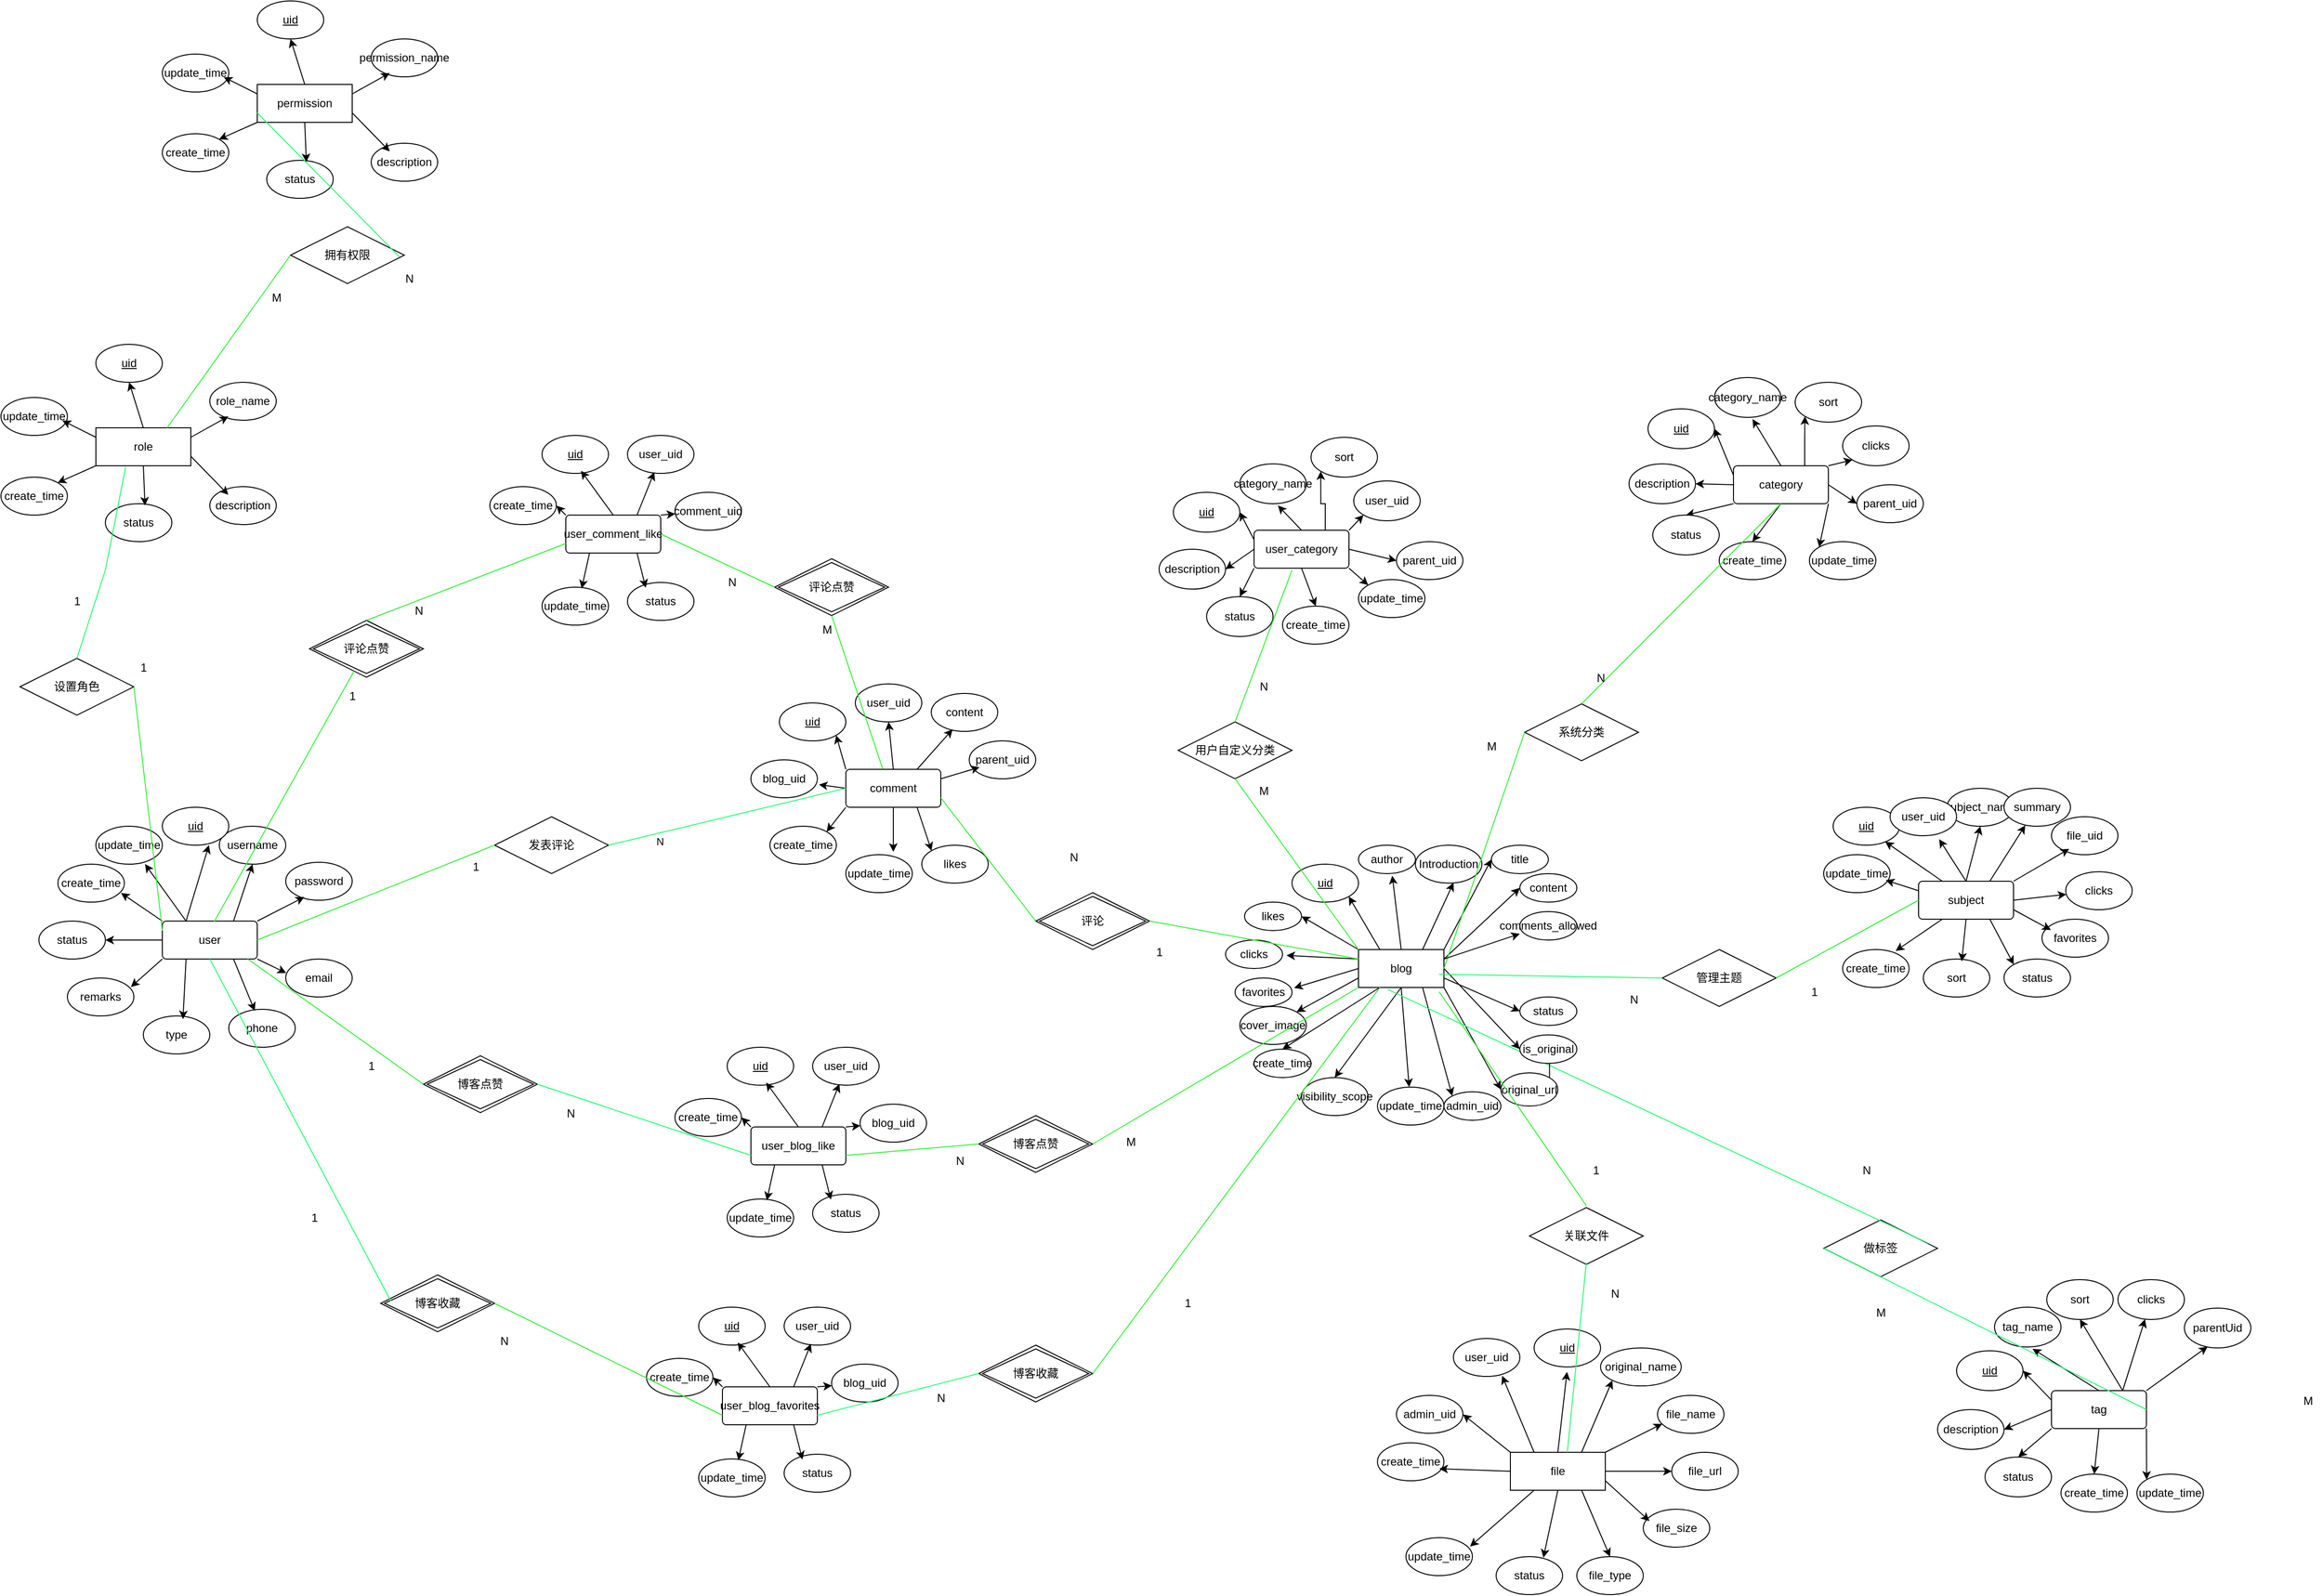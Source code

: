 <mxfile version="25.0.2">
  <diagram name="Page-1" id="9f46799a-70d6-7492-0946-bef42562c5a5">
    <mxGraphModel dx="3395" dy="2403" grid="1" gridSize="10" guides="1" tooltips="1" connect="1" arrows="1" fold="1" page="1" pageScale="1" pageWidth="1100" pageHeight="850" background="none" math="0" shadow="0">
      <root>
        <mxCell id="0" />
        <mxCell id="1" parent="0" />
        <mxCell id="ZLtcyuYyuE42bDOaXPlK-97" style="rounded=0;orthogonalLoop=1;jettySize=auto;html=1;exitX=0.25;exitY=0;exitDx=0;exitDy=0;entryX=1;entryY=1;entryDx=0;entryDy=0;" parent="1" source="ZLtcyuYyuE42bDOaXPlK-46" target="ZLtcyuYyuE42bDOaXPlK-47" edge="1">
          <mxGeometry relative="1" as="geometry" />
        </mxCell>
        <mxCell id="ZLtcyuYyuE42bDOaXPlK-98" style="rounded=0;orthogonalLoop=1;jettySize=auto;html=1;exitX=0;exitY=0;exitDx=0;exitDy=0;entryX=1;entryY=0.5;entryDx=0;entryDy=0;" parent="1" source="ZLtcyuYyuE42bDOaXPlK-46" target="ZLtcyuYyuE42bDOaXPlK-76" edge="1">
          <mxGeometry relative="1" as="geometry" />
        </mxCell>
        <mxCell id="ZLtcyuYyuE42bDOaXPlK-101" style="rounded=0;orthogonalLoop=1;jettySize=auto;html=1;exitX=0;exitY=0.75;exitDx=0;exitDy=0;entryX=1;entryY=0;entryDx=0;entryDy=0;" parent="1" source="ZLtcyuYyuE42bDOaXPlK-46" target="ZLtcyuYyuE42bDOaXPlK-78" edge="1">
          <mxGeometry relative="1" as="geometry" />
        </mxCell>
        <mxCell id="ZLtcyuYyuE42bDOaXPlK-102" style="rounded=0;orthogonalLoop=1;jettySize=auto;html=1;exitX=0.25;exitY=1;exitDx=0;exitDy=0;entryX=0.5;entryY=0;entryDx=0;entryDy=0;" parent="1" source="ZLtcyuYyuE42bDOaXPlK-46" target="ZLtcyuYyuE42bDOaXPlK-87" edge="1">
          <mxGeometry relative="1" as="geometry" />
        </mxCell>
        <mxCell id="ZLtcyuYyuE42bDOaXPlK-103" style="rounded=0;orthogonalLoop=1;jettySize=auto;html=1;exitX=0.5;exitY=1;exitDx=0;exitDy=0;entryX=0.5;entryY=0;entryDx=0;entryDy=0;" parent="1" source="ZLtcyuYyuE42bDOaXPlK-46" target="ZLtcyuYyuE42bDOaXPlK-88" edge="1">
          <mxGeometry relative="1" as="geometry" />
        </mxCell>
        <mxCell id="ZLtcyuYyuE42bDOaXPlK-104" style="rounded=0;orthogonalLoop=1;jettySize=auto;html=1;exitX=0.75;exitY=1;exitDx=0;exitDy=0;entryX=0;entryY=0;entryDx=0;entryDy=0;" parent="1" source="ZLtcyuYyuE42bDOaXPlK-46" target="ZLtcyuYyuE42bDOaXPlK-89" edge="1">
          <mxGeometry relative="1" as="geometry" />
        </mxCell>
        <mxCell id="ZLtcyuYyuE42bDOaXPlK-105" style="rounded=0;orthogonalLoop=1;jettySize=auto;html=1;exitX=1;exitY=1;exitDx=0;exitDy=0;entryX=0;entryY=0.5;entryDx=0;entryDy=0;" parent="1" source="ZLtcyuYyuE42bDOaXPlK-46" target="ZLtcyuYyuE42bDOaXPlK-85" edge="1">
          <mxGeometry relative="1" as="geometry" />
        </mxCell>
        <mxCell id="ZLtcyuYyuE42bDOaXPlK-107" style="rounded=0;orthogonalLoop=1;jettySize=auto;html=1;exitX=1;exitY=0.5;exitDx=0;exitDy=0;entryX=0;entryY=0.5;entryDx=0;entryDy=0;" parent="1" source="ZLtcyuYyuE42bDOaXPlK-46" target="ZLtcyuYyuE42bDOaXPlK-90" edge="1">
          <mxGeometry relative="1" as="geometry" />
        </mxCell>
        <mxCell id="ZLtcyuYyuE42bDOaXPlK-108" style="rounded=0;orthogonalLoop=1;jettySize=auto;html=1;exitX=1;exitY=0.25;exitDx=0;exitDy=0;entryX=0;entryY=0.5;entryDx=0;entryDy=0;" parent="1" source="ZLtcyuYyuE42bDOaXPlK-46" target="ZLtcyuYyuE42bDOaXPlK-70" edge="1">
          <mxGeometry relative="1" as="geometry" />
        </mxCell>
        <mxCell id="ZLtcyuYyuE42bDOaXPlK-109" style="rounded=0;orthogonalLoop=1;jettySize=auto;html=1;exitX=1;exitY=0;exitDx=0;exitDy=0;entryX=0;entryY=0.5;entryDx=0;entryDy=0;" parent="1" source="ZLtcyuYyuE42bDOaXPlK-46" target="ZLtcyuYyuE42bDOaXPlK-65" edge="1">
          <mxGeometry relative="1" as="geometry" />
        </mxCell>
        <mxCell id="ZKtk_AyoDZIeiduYIY-5-46" style="rounded=0;orthogonalLoop=1;jettySize=auto;html=1;exitX=0.5;exitY=1;exitDx=0;exitDy=0;" parent="1" source="ZLtcyuYyuE42bDOaXPlK-46" target="ZKtk_AyoDZIeiduYIY-5-45" edge="1">
          <mxGeometry relative="1" as="geometry" />
        </mxCell>
        <mxCell id="ZKtk_AyoDZIeiduYIY-5-118" style="edgeStyle=none;rounded=0;orthogonalLoop=1;jettySize=auto;html=1;exitX=1;exitY=0.75;exitDx=0;exitDy=0;entryX=0;entryY=0.5;entryDx=0;entryDy=0;" parent="1" source="ZLtcyuYyuE42bDOaXPlK-46" target="ZKtk_AyoDZIeiduYIY-5-117" edge="1">
          <mxGeometry relative="1" as="geometry" />
        </mxCell>
        <mxCell id="ZLtcyuYyuE42bDOaXPlK-46" value="blog" style="whiteSpace=wrap;html=1;align=center;" parent="1" vertex="1">
          <mxGeometry x="210" y="140" width="90" height="40" as="geometry" />
        </mxCell>
        <mxCell id="ZLtcyuYyuE42bDOaXPlK-47" value="uid" style="ellipse;whiteSpace=wrap;html=1;align=center;fontStyle=4;" parent="1" vertex="1">
          <mxGeometry x="140" y="50" width="70" height="40" as="geometry" />
        </mxCell>
        <mxCell id="ZLtcyuYyuE42bDOaXPlK-50" value="author" style="ellipse;whiteSpace=wrap;html=1;align=center;" parent="1" vertex="1">
          <mxGeometry x="210" y="30" width="60" height="30" as="geometry" />
        </mxCell>
        <mxCell id="ZLtcyuYyuE42bDOaXPlK-65" value="title" style="ellipse;whiteSpace=wrap;html=1;align=center;" parent="1" vertex="1">
          <mxGeometry x="350" y="30" width="60" height="30" as="geometry" />
        </mxCell>
        <mxCell id="ZLtcyuYyuE42bDOaXPlK-68" value="Introduction" style="ellipse;whiteSpace=wrap;html=1;align=center;" parent="1" vertex="1">
          <mxGeometry x="270" y="30" width="70" height="40" as="geometry" />
        </mxCell>
        <mxCell id="ZLtcyuYyuE42bDOaXPlK-70" value="content" style="ellipse;whiteSpace=wrap;html=1;align=center;" parent="1" vertex="1">
          <mxGeometry x="380" y="60" width="60" height="30" as="geometry" />
        </mxCell>
        <mxCell id="ZLtcyuYyuE42bDOaXPlK-72" value="clicks" style="ellipse;whiteSpace=wrap;html=1;align=center;" parent="1" vertex="1">
          <mxGeometry x="70" y="130" width="60" height="30" as="geometry" />
        </mxCell>
        <mxCell id="ZLtcyuYyuE42bDOaXPlK-74" value="favorites" style="ellipse;whiteSpace=wrap;html=1;align=center;" parent="1" vertex="1">
          <mxGeometry x="80" y="170" width="60" height="30" as="geometry" />
        </mxCell>
        <mxCell id="ZLtcyuYyuE42bDOaXPlK-76" value="likes" style="ellipse;whiteSpace=wrap;html=1;align=center;" parent="1" vertex="1">
          <mxGeometry x="90" y="90" width="60" height="30" as="geometry" />
        </mxCell>
        <mxCell id="ZLtcyuYyuE42bDOaXPlK-78" value="cover_image" style="ellipse;whiteSpace=wrap;html=1;align=center;" parent="1" vertex="1">
          <mxGeometry x="85" y="200" width="70" height="40" as="geometry" />
        </mxCell>
        <mxCell id="ZLtcyuYyuE42bDOaXPlK-85" value="original_url" style="ellipse;whiteSpace=wrap;html=1;align=center;" parent="1" vertex="1">
          <mxGeometry x="360" y="270" width="60" height="35" as="geometry" />
        </mxCell>
        <mxCell id="ZLtcyuYyuE42bDOaXPlK-87" value="create_time" style="ellipse;whiteSpace=wrap;html=1;align=center;" parent="1" vertex="1">
          <mxGeometry x="100" y="245" width="60" height="30" as="geometry" />
        </mxCell>
        <mxCell id="ZLtcyuYyuE42bDOaXPlK-88" value="visibility_scope" style="ellipse;whiteSpace=wrap;html=1;align=center;" parent="1" vertex="1">
          <mxGeometry x="150" y="275" width="70" height="40" as="geometry" />
        </mxCell>
        <mxCell id="ZLtcyuYyuE42bDOaXPlK-89" value="admin_uid" style="ellipse;whiteSpace=wrap;html=1;align=center;" parent="1" vertex="1">
          <mxGeometry x="300" y="290" width="60" height="30" as="geometry" />
        </mxCell>
        <mxCell id="ZLtcyuYyuE42bDOaXPlK-95" style="rounded=0;orthogonalLoop=1;jettySize=auto;html=1;exitX=0.5;exitY=0;exitDx=0;exitDy=0;entryX=0.593;entryY=1.071;entryDx=0;entryDy=0;entryPerimeter=0;" parent="1" source="ZLtcyuYyuE42bDOaXPlK-46" target="ZLtcyuYyuE42bDOaXPlK-50" edge="1">
          <mxGeometry relative="1" as="geometry" />
        </mxCell>
        <mxCell id="ZLtcyuYyuE42bDOaXPlK-96" style="rounded=0;orthogonalLoop=1;jettySize=auto;html=1;exitX=0.75;exitY=0;exitDx=0;exitDy=0;entryX=0.573;entryY=0.989;entryDx=0;entryDy=0;entryPerimeter=0;" parent="1" source="ZLtcyuYyuE42bDOaXPlK-46" target="ZLtcyuYyuE42bDOaXPlK-68" edge="1">
          <mxGeometry relative="1" as="geometry" />
        </mxCell>
        <mxCell id="ZLtcyuYyuE42bDOaXPlK-99" style="rounded=0;orthogonalLoop=1;jettySize=auto;html=1;exitX=0;exitY=0.25;exitDx=0;exitDy=0;entryX=1.069;entryY=0.538;entryDx=0;entryDy=0;entryPerimeter=0;" parent="1" source="ZLtcyuYyuE42bDOaXPlK-46" target="ZLtcyuYyuE42bDOaXPlK-72" edge="1">
          <mxGeometry relative="1" as="geometry" />
        </mxCell>
        <mxCell id="ZLtcyuYyuE42bDOaXPlK-100" style="rounded=0;orthogonalLoop=1;jettySize=auto;html=1;exitX=0;exitY=0.5;exitDx=0;exitDy=0;entryX=1.036;entryY=0.348;entryDx=0;entryDy=0;entryPerimeter=0;" parent="1" source="ZLtcyuYyuE42bDOaXPlK-46" target="ZLtcyuYyuE42bDOaXPlK-74" edge="1">
          <mxGeometry relative="1" as="geometry" />
        </mxCell>
        <mxCell id="ZKtk_AyoDZIeiduYIY-5-20" style="edgeStyle=orthogonalEdgeStyle;rounded=0;orthogonalLoop=1;jettySize=auto;html=1;exitX=0.75;exitY=0;exitDx=0;exitDy=0;entryX=0;entryY=1;entryDx=0;entryDy=0;" parent="1" source="ZKtk_AyoDZIeiduYIY-5-1" target="ZKtk_AyoDZIeiduYIY-5-11" edge="1">
          <mxGeometry relative="1" as="geometry" />
        </mxCell>
        <mxCell id="ZKtk_AyoDZIeiduYIY-5-21" style="rounded=0;orthogonalLoop=1;jettySize=auto;html=1;exitX=0;exitY=0.25;exitDx=0;exitDy=0;entryX=1;entryY=0.5;entryDx=0;entryDy=0;" parent="1" source="ZKtk_AyoDZIeiduYIY-5-1" target="ZKtk_AyoDZIeiduYIY-5-5" edge="1">
          <mxGeometry relative="1" as="geometry" />
        </mxCell>
        <mxCell id="ZKtk_AyoDZIeiduYIY-5-22" style="rounded=0;orthogonalLoop=1;jettySize=auto;html=1;exitX=0;exitY=0.5;exitDx=0;exitDy=0;entryX=1;entryY=0.5;entryDx=0;entryDy=0;" parent="1" source="ZKtk_AyoDZIeiduYIY-5-1" target="ZKtk_AyoDZIeiduYIY-5-12" edge="1">
          <mxGeometry relative="1" as="geometry" />
        </mxCell>
        <mxCell id="ZKtk_AyoDZIeiduYIY-5-23" style="rounded=0;orthogonalLoop=1;jettySize=auto;html=1;exitX=0;exitY=1;exitDx=0;exitDy=0;entryX=0.5;entryY=0;entryDx=0;entryDy=0;" parent="1" source="ZKtk_AyoDZIeiduYIY-5-1" target="ZKtk_AyoDZIeiduYIY-5-13" edge="1">
          <mxGeometry relative="1" as="geometry" />
        </mxCell>
        <mxCell id="ZKtk_AyoDZIeiduYIY-5-24" style="rounded=0;orthogonalLoop=1;jettySize=auto;html=1;exitX=0.5;exitY=1;exitDx=0;exitDy=0;entryX=0.5;entryY=0;entryDx=0;entryDy=0;" parent="1" source="ZKtk_AyoDZIeiduYIY-5-1" target="ZKtk_AyoDZIeiduYIY-5-14" edge="1">
          <mxGeometry relative="1" as="geometry" />
        </mxCell>
        <mxCell id="ZKtk_AyoDZIeiduYIY-5-25" style="rounded=0;orthogonalLoop=1;jettySize=auto;html=1;exitX=1;exitY=1;exitDx=0;exitDy=0;entryX=0;entryY=0;entryDx=0;entryDy=0;" parent="1" source="ZKtk_AyoDZIeiduYIY-5-1" target="ZKtk_AyoDZIeiduYIY-5-17" edge="1">
          <mxGeometry relative="1" as="geometry" />
        </mxCell>
        <mxCell id="ZKtk_AyoDZIeiduYIY-5-26" style="rounded=0;orthogonalLoop=1;jettySize=auto;html=1;exitX=1;exitY=0.5;exitDx=0;exitDy=0;entryX=0;entryY=0.5;entryDx=0;entryDy=0;" parent="1" source="ZKtk_AyoDZIeiduYIY-5-1" target="ZKtk_AyoDZIeiduYIY-5-15" edge="1">
          <mxGeometry relative="1" as="geometry" />
        </mxCell>
        <mxCell id="ZKtk_AyoDZIeiduYIY-5-60" style="rounded=0;orthogonalLoop=1;jettySize=auto;html=1;exitX=1;exitY=0;exitDx=0;exitDy=0;entryX=0;entryY=1;entryDx=0;entryDy=0;" parent="1" source="ZKtk_AyoDZIeiduYIY-5-1" target="ZKtk_AyoDZIeiduYIY-5-59" edge="1">
          <mxGeometry relative="1" as="geometry" />
        </mxCell>
        <mxCell id="ZKtk_AyoDZIeiduYIY-5-1" value="category" style="rounded=1;arcSize=10;whiteSpace=wrap;html=1;align=center;" parent="1" vertex="1">
          <mxGeometry x="605" y="-370" width="100" height="40" as="geometry" />
        </mxCell>
        <mxCell id="ZKtk_AyoDZIeiduYIY-5-3" value="&lt;span style=&quot;color: rgba(0, 0, 0, 0); font-family: monospace; font-size: 0px; text-align: start;&quot;&gt;%3CmxGraphModel%3E%3Croot%3E%3CmxCell%20id%3D%220%22%2F%3E%3CmxCell%20id%3D%221%22%20parent%3D%220%22%2F%3E%3CmxCell%20id%3D%222%22%20value%3D%22uid%22%20style%3D%22ellipse%3BwhiteSpace%3Dwrap%3Bhtml%3D1%3Balign%3Dcenter%3BfontStyle%3D4%3B%22%20vertex%3D%221%22%20parent%3D%221%22%3E%3CmxGeometry%20x%3D%22140%22%20y%3D%2250%22%20width%3D%2270%22%20height%3D%2240%22%20as%3D%22geometry%22%2F%3E%3C%2FmxCell%3E%3C%2Froot%3E%3C%2FmxGraphModel%3E&lt;/span&gt;" style="text;html=1;align=center;verticalAlign=middle;resizable=0;points=[];autosize=1;strokeColor=none;fillColor=none;" parent="1" vertex="1">
          <mxGeometry x="585" y="-452" width="20" height="30" as="geometry" />
        </mxCell>
        <mxCell id="ZKtk_AyoDZIeiduYIY-5-5" value="uid" style="ellipse;whiteSpace=wrap;html=1;align=center;fontStyle=4;" parent="1" vertex="1">
          <mxGeometry x="515" y="-430" width="70" height="42" as="geometry" />
        </mxCell>
        <mxCell id="ZKtk_AyoDZIeiduYIY-5-10" value="category_name" style="ellipse;whiteSpace=wrap;html=1;align=center;" parent="1" vertex="1">
          <mxGeometry x="585" y="-463" width="70" height="42" as="geometry" />
        </mxCell>
        <mxCell id="ZKtk_AyoDZIeiduYIY-5-11" value="sort" style="ellipse;whiteSpace=wrap;html=1;align=center;" parent="1" vertex="1">
          <mxGeometry x="670" y="-458" width="70" height="42" as="geometry" />
        </mxCell>
        <mxCell id="ZKtk_AyoDZIeiduYIY-5-12" value="description" style="ellipse;whiteSpace=wrap;html=1;align=center;" parent="1" vertex="1">
          <mxGeometry x="495" y="-372" width="70" height="42" as="geometry" />
        </mxCell>
        <mxCell id="ZKtk_AyoDZIeiduYIY-5-13" value="status" style="ellipse;whiteSpace=wrap;html=1;align=center;" parent="1" vertex="1">
          <mxGeometry x="520" y="-318" width="70" height="42" as="geometry" />
        </mxCell>
        <mxCell id="ZKtk_AyoDZIeiduYIY-5-14" value="create_time" style="ellipse;whiteSpace=wrap;html=1;align=center;" parent="1" vertex="1">
          <mxGeometry x="590" y="-290" width="70" height="40" as="geometry" />
        </mxCell>
        <mxCell id="ZKtk_AyoDZIeiduYIY-5-15" value="parent_uid" style="ellipse;whiteSpace=wrap;html=1;align=center;" parent="1" vertex="1">
          <mxGeometry x="735" y="-350" width="70" height="40" as="geometry" />
        </mxCell>
        <mxCell id="ZKtk_AyoDZIeiduYIY-5-17" value="update_time" style="ellipse;whiteSpace=wrap;html=1;align=center;" parent="1" vertex="1">
          <mxGeometry x="685" y="-290" width="70" height="40" as="geometry" />
        </mxCell>
        <mxCell id="ZKtk_AyoDZIeiduYIY-5-19" style="rounded=0;orthogonalLoop=1;jettySize=auto;html=1;exitX=0.5;exitY=0;exitDx=0;exitDy=0;entryX=0.573;entryY=1.044;entryDx=0;entryDy=0;entryPerimeter=0;" parent="1" source="ZKtk_AyoDZIeiduYIY-5-1" target="ZKtk_AyoDZIeiduYIY-5-10" edge="1">
          <mxGeometry relative="1" as="geometry" />
        </mxCell>
        <mxCell id="ZKtk_AyoDZIeiduYIY-5-27" style="edgeStyle=orthogonalEdgeStyle;rounded=0;orthogonalLoop=1;jettySize=auto;html=1;exitX=0.75;exitY=0;exitDx=0;exitDy=0;entryX=0;entryY=1;entryDx=0;entryDy=0;" parent="1" source="ZKtk_AyoDZIeiduYIY-5-34" target="ZKtk_AyoDZIeiduYIY-5-38" edge="1">
          <mxGeometry relative="1" as="geometry" />
        </mxCell>
        <mxCell id="ZKtk_AyoDZIeiduYIY-5-28" style="rounded=0;orthogonalLoop=1;jettySize=auto;html=1;exitX=0;exitY=0.25;exitDx=0;exitDy=0;entryX=1;entryY=0.5;entryDx=0;entryDy=0;" parent="1" source="ZKtk_AyoDZIeiduYIY-5-34" target="ZKtk_AyoDZIeiduYIY-5-36" edge="1">
          <mxGeometry relative="1" as="geometry" />
        </mxCell>
        <mxCell id="ZKtk_AyoDZIeiduYIY-5-29" style="rounded=0;orthogonalLoop=1;jettySize=auto;html=1;exitX=0;exitY=0.5;exitDx=0;exitDy=0;entryX=1;entryY=0.5;entryDx=0;entryDy=0;" parent="1" source="ZKtk_AyoDZIeiduYIY-5-34" target="ZKtk_AyoDZIeiduYIY-5-39" edge="1">
          <mxGeometry relative="1" as="geometry" />
        </mxCell>
        <mxCell id="ZKtk_AyoDZIeiduYIY-5-30" style="rounded=0;orthogonalLoop=1;jettySize=auto;html=1;exitX=0;exitY=1;exitDx=0;exitDy=0;entryX=0.5;entryY=0;entryDx=0;entryDy=0;" parent="1" source="ZKtk_AyoDZIeiduYIY-5-34" target="ZKtk_AyoDZIeiduYIY-5-40" edge="1">
          <mxGeometry relative="1" as="geometry" />
        </mxCell>
        <mxCell id="ZKtk_AyoDZIeiduYIY-5-31" style="rounded=0;orthogonalLoop=1;jettySize=auto;html=1;exitX=0.5;exitY=1;exitDx=0;exitDy=0;entryX=0.5;entryY=0;entryDx=0;entryDy=0;" parent="1" source="ZKtk_AyoDZIeiduYIY-5-34" target="ZKtk_AyoDZIeiduYIY-5-41" edge="1">
          <mxGeometry relative="1" as="geometry" />
        </mxCell>
        <mxCell id="ZKtk_AyoDZIeiduYIY-5-32" style="rounded=0;orthogonalLoop=1;jettySize=auto;html=1;exitX=1;exitY=1;exitDx=0;exitDy=0;entryX=0;entryY=0;entryDx=0;entryDy=0;" parent="1" source="ZKtk_AyoDZIeiduYIY-5-34" target="ZKtk_AyoDZIeiduYIY-5-43" edge="1">
          <mxGeometry relative="1" as="geometry" />
        </mxCell>
        <mxCell id="ZKtk_AyoDZIeiduYIY-5-33" style="rounded=0;orthogonalLoop=1;jettySize=auto;html=1;exitX=1;exitY=0.5;exitDx=0;exitDy=0;entryX=0;entryY=0.5;entryDx=0;entryDy=0;" parent="1" source="ZKtk_AyoDZIeiduYIY-5-34" target="ZKtk_AyoDZIeiduYIY-5-42" edge="1">
          <mxGeometry relative="1" as="geometry" />
        </mxCell>
        <mxCell id="ZKtk_AyoDZIeiduYIY-5-115" style="edgeStyle=none;rounded=0;orthogonalLoop=1;jettySize=auto;html=1;exitX=1;exitY=0;exitDx=0;exitDy=0;entryX=0;entryY=1;entryDx=0;entryDy=0;" parent="1" source="ZKtk_AyoDZIeiduYIY-5-34" target="ZKtk_AyoDZIeiduYIY-5-113" edge="1">
          <mxGeometry relative="1" as="geometry" />
        </mxCell>
        <mxCell id="ZKtk_AyoDZIeiduYIY-5-34" value="user_category" style="rounded=1;arcSize=10;whiteSpace=wrap;html=1;align=center;" parent="1" vertex="1">
          <mxGeometry x="100" y="-302" width="100" height="40" as="geometry" />
        </mxCell>
        <mxCell id="ZKtk_AyoDZIeiduYIY-5-35" value="&lt;span style=&quot;color: rgba(0, 0, 0, 0); font-family: monospace; font-size: 0px; text-align: start;&quot;&gt;%3CmxGraphModel%3E%3Croot%3E%3CmxCell%20id%3D%220%22%2F%3E%3CmxCell%20id%3D%221%22%20parent%3D%220%22%2F%3E%3CmxCell%20id%3D%222%22%20value%3D%22uid%22%20style%3D%22ellipse%3BwhiteSpace%3Dwrap%3Bhtml%3D1%3Balign%3Dcenter%3BfontStyle%3D4%3B%22%20vertex%3D%221%22%20parent%3D%221%22%3E%3CmxGeometry%20x%3D%22140%22%20y%3D%2250%22%20width%3D%2270%22%20height%3D%2240%22%20as%3D%22geometry%22%2F%3E%3C%2FmxCell%3E%3C%2Froot%3E%3C%2FmxGraphModel%3E&lt;/span&gt;" style="text;html=1;align=center;verticalAlign=middle;resizable=0;points=[];autosize=1;strokeColor=none;fillColor=none;" parent="1" vertex="1">
          <mxGeometry x="80" y="-384" width="20" height="30" as="geometry" />
        </mxCell>
        <mxCell id="ZKtk_AyoDZIeiduYIY-5-36" value="uid" style="ellipse;whiteSpace=wrap;html=1;align=center;fontStyle=4;" parent="1" vertex="1">
          <mxGeometry x="15" y="-342" width="70" height="42" as="geometry" />
        </mxCell>
        <mxCell id="ZKtk_AyoDZIeiduYIY-5-37" value="category_name" style="ellipse;whiteSpace=wrap;html=1;align=center;" parent="1" vertex="1">
          <mxGeometry x="85" y="-372" width="70" height="42" as="geometry" />
        </mxCell>
        <mxCell id="ZKtk_AyoDZIeiduYIY-5-38" value="sort" style="ellipse;whiteSpace=wrap;html=1;align=center;" parent="1" vertex="1">
          <mxGeometry x="160" y="-400" width="70" height="42" as="geometry" />
        </mxCell>
        <mxCell id="ZKtk_AyoDZIeiduYIY-5-39" value="description" style="ellipse;whiteSpace=wrap;html=1;align=center;" parent="1" vertex="1">
          <mxGeometry y="-282" width="70" height="42" as="geometry" />
        </mxCell>
        <mxCell id="ZKtk_AyoDZIeiduYIY-5-40" value="status" style="ellipse;whiteSpace=wrap;html=1;align=center;" parent="1" vertex="1">
          <mxGeometry x="50" y="-232" width="70" height="42" as="geometry" />
        </mxCell>
        <mxCell id="ZKtk_AyoDZIeiduYIY-5-41" value="create_time" style="ellipse;whiteSpace=wrap;html=1;align=center;" parent="1" vertex="1">
          <mxGeometry x="130" y="-222" width="70" height="40" as="geometry" />
        </mxCell>
        <mxCell id="ZKtk_AyoDZIeiduYIY-5-42" value="parent_uid" style="ellipse;whiteSpace=wrap;html=1;align=center;" parent="1" vertex="1">
          <mxGeometry x="250" y="-290" width="70" height="40" as="geometry" />
        </mxCell>
        <mxCell id="ZKtk_AyoDZIeiduYIY-5-43" value="update_time" style="ellipse;whiteSpace=wrap;html=1;align=center;" parent="1" vertex="1">
          <mxGeometry x="210" y="-250" width="70" height="40" as="geometry" />
        </mxCell>
        <mxCell id="ZKtk_AyoDZIeiduYIY-5-44" style="rounded=0;orthogonalLoop=1;jettySize=auto;html=1;exitX=0.5;exitY=0;exitDx=0;exitDy=0;entryX=0.573;entryY=1.044;entryDx=0;entryDy=0;entryPerimeter=0;" parent="1" source="ZKtk_AyoDZIeiduYIY-5-34" target="ZKtk_AyoDZIeiduYIY-5-37" edge="1">
          <mxGeometry relative="1" as="geometry" />
        </mxCell>
        <mxCell id="ZKtk_AyoDZIeiduYIY-5-45" value="update_time" style="ellipse;whiteSpace=wrap;html=1;align=center;" parent="1" vertex="1">
          <mxGeometry x="230" y="285" width="70" height="40" as="geometry" />
        </mxCell>
        <mxCell id="ZKtk_AyoDZIeiduYIY-5-47" value="系统分类" style="shape=rhombus;perimeter=rhombusPerimeter;whiteSpace=wrap;html=1;align=center;" parent="1" vertex="1">
          <mxGeometry x="385" y="-119" width="120" height="60" as="geometry" />
        </mxCell>
        <mxCell id="ZKtk_AyoDZIeiduYIY-5-50" value="" style="endArrow=none;html=1;rounded=0;entryX=0;entryY=0.5;entryDx=0;entryDy=0;exitX=1;exitY=0.5;exitDx=0;exitDy=0;fillColor=#21FF72;strokeColor=#30F036;" parent="1" source="ZLtcyuYyuE42bDOaXPlK-46" target="ZKtk_AyoDZIeiduYIY-5-47" edge="1">
          <mxGeometry relative="1" as="geometry">
            <mxPoint x="470" y="260" as="sourcePoint" />
            <mxPoint x="630" y="260" as="targetPoint" />
          </mxGeometry>
        </mxCell>
        <mxCell id="ZKtk_AyoDZIeiduYIY-5-52" value="" style="endArrow=none;html=1;rounded=0;exitX=0.5;exitY=0;exitDx=0;exitDy=0;entryX=0.5;entryY=1;entryDx=0;entryDy=0;strokeColor=#30F036;" parent="1" source="ZKtk_AyoDZIeiduYIY-5-47" target="ZKtk_AyoDZIeiduYIY-5-1" edge="1">
          <mxGeometry relative="1" as="geometry">
            <mxPoint x="540" y="80" as="sourcePoint" />
            <mxPoint x="700" y="80" as="targetPoint" />
          </mxGeometry>
        </mxCell>
        <mxCell id="ZKtk_AyoDZIeiduYIY-5-53" value="M" style="text;html=1;align=center;verticalAlign=middle;resizable=0;points=[];autosize=1;strokeColor=none;fillColor=none;" parent="1" vertex="1">
          <mxGeometry x="335" y="-89" width="30" height="30" as="geometry" />
        </mxCell>
        <mxCell id="ZKtk_AyoDZIeiduYIY-5-54" value="N" style="text;html=1;align=center;verticalAlign=middle;resizable=0;points=[];autosize=1;strokeColor=none;fillColor=none;" parent="1" vertex="1">
          <mxGeometry x="450" y="-161" width="30" height="30" as="geometry" />
        </mxCell>
        <mxCell id="ZKtk_AyoDZIeiduYIY-5-55" value="用户自定义分类" style="shape=rhombus;perimeter=rhombusPerimeter;whiteSpace=wrap;html=1;align=center;" parent="1" vertex="1">
          <mxGeometry x="20" y="-100" width="120" height="60" as="geometry" />
        </mxCell>
        <mxCell id="ZKtk_AyoDZIeiduYIY-5-56" value="" style="endArrow=none;html=1;rounded=0;exitX=0.5;exitY=1;exitDx=0;exitDy=0;entryX=0;entryY=0;entryDx=0;entryDy=0;strokeColor=#30F036;" parent="1" source="ZKtk_AyoDZIeiduYIY-5-55" target="ZLtcyuYyuE42bDOaXPlK-46" edge="1">
          <mxGeometry relative="1" as="geometry">
            <mxPoint x="120" y="-40" as="sourcePoint" />
            <mxPoint x="280" y="-40" as="targetPoint" />
          </mxGeometry>
        </mxCell>
        <mxCell id="ZKtk_AyoDZIeiduYIY-5-57" value="" style="endArrow=none;html=1;rounded=0;exitX=0.5;exitY=0;exitDx=0;exitDy=0;strokeColor=#30F036;" parent="1" source="ZKtk_AyoDZIeiduYIY-5-55" edge="1">
          <mxGeometry relative="1" as="geometry">
            <mxPoint x="190" y="-110" as="sourcePoint" />
            <mxPoint x="140" y="-260" as="targetPoint" />
          </mxGeometry>
        </mxCell>
        <mxCell id="ZKtk_AyoDZIeiduYIY-5-70" style="edgeStyle=none;rounded=0;orthogonalLoop=1;jettySize=auto;html=1;exitX=0.5;exitY=0;exitDx=0;exitDy=0;entryX=0.5;entryY=1;entryDx=0;entryDy=0;" parent="1" source="ZKtk_AyoDZIeiduYIY-5-58" target="ZKtk_AyoDZIeiduYIY-5-62" edge="1">
          <mxGeometry relative="1" as="geometry" />
        </mxCell>
        <mxCell id="ZKtk_AyoDZIeiduYIY-5-73" style="edgeStyle=none;rounded=0;orthogonalLoop=1;jettySize=auto;html=1;exitX=0.75;exitY=1;exitDx=0;exitDy=0;entryX=0;entryY=0;entryDx=0;entryDy=0;" parent="1" source="ZKtk_AyoDZIeiduYIY-5-58" target="ZKtk_AyoDZIeiduYIY-5-67" edge="1">
          <mxGeometry relative="1" as="geometry" />
        </mxCell>
        <mxCell id="ZKtk_AyoDZIeiduYIY-5-75" style="edgeStyle=none;rounded=0;orthogonalLoop=1;jettySize=auto;html=1;exitX=0;exitY=1;exitDx=0;exitDy=0;entryX=1;entryY=0;entryDx=0;entryDy=0;" parent="1" source="ZKtk_AyoDZIeiduYIY-5-58" target="ZKtk_AyoDZIeiduYIY-5-68" edge="1">
          <mxGeometry relative="1" as="geometry" />
        </mxCell>
        <mxCell id="ZKtk_AyoDZIeiduYIY-5-77" style="edgeStyle=none;rounded=0;orthogonalLoop=1;jettySize=auto;html=1;exitX=0;exitY=0;exitDx=0;exitDy=0;entryX=1;entryY=1;entryDx=0;entryDy=0;" parent="1" source="ZKtk_AyoDZIeiduYIY-5-58" target="ZKtk_AyoDZIeiduYIY-5-61" edge="1">
          <mxGeometry relative="1" as="geometry" />
        </mxCell>
        <mxCell id="ZKtk_AyoDZIeiduYIY-5-58" value="comment" style="rounded=1;arcSize=10;whiteSpace=wrap;html=1;align=center;" parent="1" vertex="1">
          <mxGeometry x="-330" y="-50" width="100" height="40" as="geometry" />
        </mxCell>
        <mxCell id="ZKtk_AyoDZIeiduYIY-5-59" value="clicks" style="ellipse;whiteSpace=wrap;html=1;align=center;" parent="1" vertex="1">
          <mxGeometry x="720" y="-412" width="70" height="42" as="geometry" />
        </mxCell>
        <mxCell id="ZKtk_AyoDZIeiduYIY-5-61" value="uid" style="ellipse;whiteSpace=wrap;html=1;align=center;fontStyle=4;" parent="1" vertex="1">
          <mxGeometry x="-400" y="-120" width="70" height="40" as="geometry" />
        </mxCell>
        <mxCell id="ZKtk_AyoDZIeiduYIY-5-62" value="user_uid" style="ellipse;whiteSpace=wrap;html=1;align=center;" parent="1" vertex="1">
          <mxGeometry x="-320" y="-140" width="70" height="40" as="geometry" />
        </mxCell>
        <mxCell id="ZKtk_AyoDZIeiduYIY-5-63" value="blog_uid" style="ellipse;whiteSpace=wrap;html=1;align=center;" parent="1" vertex="1">
          <mxGeometry x="-430" y="-60" width="70" height="40" as="geometry" />
        </mxCell>
        <mxCell id="ZKtk_AyoDZIeiduYIY-5-65" value="content" style="ellipse;whiteSpace=wrap;html=1;align=center;" parent="1" vertex="1">
          <mxGeometry x="-240" y="-130" width="70" height="40" as="geometry" />
        </mxCell>
        <mxCell id="ZKtk_AyoDZIeiduYIY-5-66" value="parent_uid" style="ellipse;whiteSpace=wrap;html=1;align=center;" parent="1" vertex="1">
          <mxGeometry x="-200" y="-80" width="70" height="40" as="geometry" />
        </mxCell>
        <mxCell id="ZKtk_AyoDZIeiduYIY-5-67" value="likes" style="ellipse;whiteSpace=wrap;html=1;align=center;" parent="1" vertex="1">
          <mxGeometry x="-250" y="30" width="70" height="40" as="geometry" />
        </mxCell>
        <mxCell id="ZKtk_AyoDZIeiduYIY-5-68" value="create_time" style="ellipse;whiteSpace=wrap;html=1;align=center;" parent="1" vertex="1">
          <mxGeometry x="-410" y="10" width="70" height="40" as="geometry" />
        </mxCell>
        <mxCell id="ZKtk_AyoDZIeiduYIY-5-69" value="update_time" style="ellipse;whiteSpace=wrap;html=1;align=center;" parent="1" vertex="1">
          <mxGeometry x="-330" y="40" width="70" height="40" as="geometry" />
        </mxCell>
        <mxCell id="ZKtk_AyoDZIeiduYIY-5-71" style="edgeStyle=none;rounded=0;orthogonalLoop=1;jettySize=auto;html=1;exitX=0.75;exitY=0;exitDx=0;exitDy=0;entryX=0.321;entryY=0.946;entryDx=0;entryDy=0;entryPerimeter=0;" parent="1" source="ZKtk_AyoDZIeiduYIY-5-58" target="ZKtk_AyoDZIeiduYIY-5-65" edge="1">
          <mxGeometry relative="1" as="geometry" />
        </mxCell>
        <mxCell id="ZKtk_AyoDZIeiduYIY-5-72" style="edgeStyle=none;rounded=0;orthogonalLoop=1;jettySize=auto;html=1;exitX=1;exitY=0.25;exitDx=0;exitDy=0;entryX=0.155;entryY=0.696;entryDx=0;entryDy=0;entryPerimeter=0;" parent="1" source="ZKtk_AyoDZIeiduYIY-5-58" target="ZKtk_AyoDZIeiduYIY-5-66" edge="1">
          <mxGeometry relative="1" as="geometry" />
        </mxCell>
        <mxCell id="ZKtk_AyoDZIeiduYIY-5-74" style="edgeStyle=none;rounded=0;orthogonalLoop=1;jettySize=auto;html=1;exitX=0.5;exitY=1;exitDx=0;exitDy=0;entryX=0.714;entryY=-0.075;entryDx=0;entryDy=0;entryPerimeter=0;" parent="1" source="ZKtk_AyoDZIeiduYIY-5-58" target="ZKtk_AyoDZIeiduYIY-5-69" edge="1">
          <mxGeometry relative="1" as="geometry" />
        </mxCell>
        <mxCell id="ZKtk_AyoDZIeiduYIY-5-76" style="edgeStyle=none;rounded=0;orthogonalLoop=1;jettySize=auto;html=1;exitX=0;exitY=0.5;exitDx=0;exitDy=0;entryX=1.024;entryY=0.654;entryDx=0;entryDy=0;entryPerimeter=0;" parent="1" source="ZKtk_AyoDZIeiduYIY-5-58" target="ZKtk_AyoDZIeiduYIY-5-63" edge="1">
          <mxGeometry relative="1" as="geometry" />
        </mxCell>
        <mxCell id="ZKtk_AyoDZIeiduYIY-5-78" value="评论" style="shape=rhombus;double=1;perimeter=rhombusPerimeter;whiteSpace=wrap;html=1;align=center;" parent="1" vertex="1">
          <mxGeometry x="-130" y="80" width="120" height="60" as="geometry" />
        </mxCell>
        <mxCell id="ZKtk_AyoDZIeiduYIY-5-80" value="" style="endArrow=none;html=1;rounded=0;exitX=1;exitY=0.5;exitDx=0;exitDy=0;entryX=0;entryY=0.25;entryDx=0;entryDy=0;strokeColor=#30F036;" parent="1" source="ZKtk_AyoDZIeiduYIY-5-78" target="ZLtcyuYyuE42bDOaXPlK-46" edge="1">
          <mxGeometry relative="1" as="geometry">
            <mxPoint x="90" y="20" as="sourcePoint" />
            <mxPoint x="250" y="20" as="targetPoint" />
          </mxGeometry>
        </mxCell>
        <mxCell id="ZKtk_AyoDZIeiduYIY-5-82" value="" style="endArrow=none;html=1;rounded=0;exitX=1;exitY=0.75;exitDx=0;exitDy=0;entryX=0;entryY=0.5;entryDx=0;entryDy=0;strokeColor=#30F036;" parent="1" source="ZKtk_AyoDZIeiduYIY-5-58" target="ZKtk_AyoDZIeiduYIY-5-78" edge="1">
          <mxGeometry relative="1" as="geometry">
            <mxPoint x="-170" y="10" as="sourcePoint" />
            <mxPoint x="-10" y="10" as="targetPoint" />
          </mxGeometry>
        </mxCell>
        <mxCell id="ZKtk_AyoDZIeiduYIY-5-83" value="1" style="text;html=1;align=center;verticalAlign=middle;resizable=0;points=[];autosize=1;strokeColor=none;fillColor=none;" parent="1" vertex="1">
          <mxGeometry x="-15" y="128" width="30" height="30" as="geometry" />
        </mxCell>
        <mxCell id="ZKtk_AyoDZIeiduYIY-5-84" value="N" style="text;html=1;align=center;verticalAlign=middle;resizable=0;points=[];autosize=1;strokeColor=none;fillColor=none;" parent="1" vertex="1">
          <mxGeometry x="-105" y="28" width="30" height="30" as="geometry" />
        </mxCell>
        <mxCell id="ZKtk_AyoDZIeiduYIY-5-85" value="M" style="text;html=1;align=center;verticalAlign=middle;resizable=0;points=[];autosize=1;strokeColor=none;fillColor=none;" parent="1" vertex="1">
          <mxGeometry x="95" y="-42" width="30" height="30" as="geometry" />
        </mxCell>
        <mxCell id="ZKtk_AyoDZIeiduYIY-5-86" value="N" style="text;html=1;align=center;verticalAlign=middle;resizable=0;points=[];autosize=1;strokeColor=none;fillColor=none;" parent="1" vertex="1">
          <mxGeometry x="95" y="-152" width="30" height="30" as="geometry" />
        </mxCell>
        <mxCell id="ZKtk_AyoDZIeiduYIY-5-88" style="rounded=0;orthogonalLoop=1;jettySize=auto;html=1;exitX=0;exitY=0.25;exitDx=0;exitDy=0;entryX=1;entryY=0.5;entryDx=0;entryDy=0;" parent="1" source="ZKtk_AyoDZIeiduYIY-5-94" target="ZKtk_AyoDZIeiduYIY-5-96" edge="1">
          <mxGeometry relative="1" as="geometry" />
        </mxCell>
        <mxCell id="ZKtk_AyoDZIeiduYIY-5-89" style="rounded=0;orthogonalLoop=1;jettySize=auto;html=1;exitX=0;exitY=0.5;exitDx=0;exitDy=0;entryX=1;entryY=0.5;entryDx=0;entryDy=0;" parent="1" source="ZKtk_AyoDZIeiduYIY-5-94" target="ZKtk_AyoDZIeiduYIY-5-99" edge="1">
          <mxGeometry relative="1" as="geometry" />
        </mxCell>
        <mxCell id="ZKtk_AyoDZIeiduYIY-5-90" style="rounded=0;orthogonalLoop=1;jettySize=auto;html=1;exitX=0;exitY=1;exitDx=0;exitDy=0;entryX=0.5;entryY=0;entryDx=0;entryDy=0;" parent="1" source="ZKtk_AyoDZIeiduYIY-5-94" target="ZKtk_AyoDZIeiduYIY-5-100" edge="1">
          <mxGeometry relative="1" as="geometry" />
        </mxCell>
        <mxCell id="ZKtk_AyoDZIeiduYIY-5-91" style="rounded=0;orthogonalLoop=1;jettySize=auto;html=1;exitX=0.5;exitY=1;exitDx=0;exitDy=0;entryX=0.5;entryY=0;entryDx=0;entryDy=0;" parent="1" source="ZKtk_AyoDZIeiduYIY-5-94" target="ZKtk_AyoDZIeiduYIY-5-101" edge="1">
          <mxGeometry relative="1" as="geometry" />
        </mxCell>
        <mxCell id="ZKtk_AyoDZIeiduYIY-5-92" style="rounded=0;orthogonalLoop=1;jettySize=auto;html=1;exitX=1;exitY=1;exitDx=0;exitDy=0;entryX=0;entryY=0;entryDx=0;entryDy=0;" parent="1" source="ZKtk_AyoDZIeiduYIY-5-94" target="ZKtk_AyoDZIeiduYIY-5-103" edge="1">
          <mxGeometry relative="1" as="geometry" />
        </mxCell>
        <mxCell id="ZKtk_AyoDZIeiduYIY-5-105" style="edgeStyle=none;rounded=0;orthogonalLoop=1;jettySize=auto;html=1;exitX=0.75;exitY=0;exitDx=0;exitDy=0;entryX=0.5;entryY=1;entryDx=0;entryDy=0;" parent="1" source="ZKtk_AyoDZIeiduYIY-5-94" target="ZKtk_AyoDZIeiduYIY-5-98" edge="1">
          <mxGeometry relative="1" as="geometry" />
        </mxCell>
        <mxCell id="ZKtk_AyoDZIeiduYIY-5-107" style="edgeStyle=none;rounded=0;orthogonalLoop=1;jettySize=auto;html=1;exitX=0.75;exitY=0;exitDx=0;exitDy=0;" parent="1" source="ZKtk_AyoDZIeiduYIY-5-94" target="ZKtk_AyoDZIeiduYIY-5-106" edge="1">
          <mxGeometry relative="1" as="geometry" />
        </mxCell>
        <mxCell id="ZKtk_AyoDZIeiduYIY-5-94" value="tag" style="rounded=1;arcSize=10;whiteSpace=wrap;html=1;align=center;" parent="1" vertex="1">
          <mxGeometry x="940" y="605" width="100" height="40" as="geometry" />
        </mxCell>
        <mxCell id="ZKtk_AyoDZIeiduYIY-5-95" value="&lt;span style=&quot;color: rgba(0, 0, 0, 0); font-family: monospace; font-size: 0px; text-align: start;&quot;&gt;%3CmxGraphModel%3E%3Croot%3E%3CmxCell%20id%3D%220%22%2F%3E%3CmxCell%20id%3D%221%22%20parent%3D%220%22%2F%3E%3CmxCell%20id%3D%222%22%20value%3D%22uid%22%20style%3D%22ellipse%3BwhiteSpace%3Dwrap%3Bhtml%3D1%3Balign%3Dcenter%3BfontStyle%3D4%3B%22%20vertex%3D%221%22%20parent%3D%221%22%3E%3CmxGeometry%20x%3D%22140%22%20y%3D%2250%22%20width%3D%2270%22%20height%3D%2240%22%20as%3D%22geometry%22%2F%3E%3C%2FmxCell%3E%3C%2Froot%3E%3C%2FmxGraphModel%3E&lt;/span&gt;" style="text;html=1;align=center;verticalAlign=middle;resizable=0;points=[];autosize=1;strokeColor=none;fillColor=none;" parent="1" vertex="1">
          <mxGeometry x="920" y="523" width="20" height="30" as="geometry" />
        </mxCell>
        <mxCell id="ZKtk_AyoDZIeiduYIY-5-96" value="uid" style="ellipse;whiteSpace=wrap;html=1;align=center;fontStyle=4;" parent="1" vertex="1">
          <mxGeometry x="840" y="563" width="70" height="42" as="geometry" />
        </mxCell>
        <mxCell id="ZKtk_AyoDZIeiduYIY-5-97" value="tag_name" style="ellipse;whiteSpace=wrap;html=1;align=center;" parent="1" vertex="1">
          <mxGeometry x="880" y="517" width="70" height="42" as="geometry" />
        </mxCell>
        <mxCell id="ZKtk_AyoDZIeiduYIY-5-98" value="sort" style="ellipse;whiteSpace=wrap;html=1;align=center;" parent="1" vertex="1">
          <mxGeometry x="935" y="488" width="70" height="42" as="geometry" />
        </mxCell>
        <mxCell id="ZKtk_AyoDZIeiduYIY-5-99" value="description" style="ellipse;whiteSpace=wrap;html=1;align=center;" parent="1" vertex="1">
          <mxGeometry x="820" y="625" width="70" height="42" as="geometry" />
        </mxCell>
        <mxCell id="ZKtk_AyoDZIeiduYIY-5-100" value="status" style="ellipse;whiteSpace=wrap;html=1;align=center;" parent="1" vertex="1">
          <mxGeometry x="870" y="675" width="70" height="42" as="geometry" />
        </mxCell>
        <mxCell id="ZKtk_AyoDZIeiduYIY-5-101" value="create_time" style="ellipse;whiteSpace=wrap;html=1;align=center;" parent="1" vertex="1">
          <mxGeometry x="950" y="693" width="70" height="40" as="geometry" />
        </mxCell>
        <mxCell id="ZKtk_AyoDZIeiduYIY-5-103" value="update_time" style="ellipse;whiteSpace=wrap;html=1;align=center;" parent="1" vertex="1">
          <mxGeometry x="1030" y="693" width="70" height="40" as="geometry" />
        </mxCell>
        <mxCell id="ZKtk_AyoDZIeiduYIY-5-104" style="rounded=0;orthogonalLoop=1;jettySize=auto;html=1;exitX=0.5;exitY=0;exitDx=0;exitDy=0;entryX=0.573;entryY=1.044;entryDx=0;entryDy=0;entryPerimeter=0;" parent="1" source="ZKtk_AyoDZIeiduYIY-5-94" target="ZKtk_AyoDZIeiduYIY-5-97" edge="1">
          <mxGeometry relative="1" as="geometry" />
        </mxCell>
        <mxCell id="ZKtk_AyoDZIeiduYIY-5-106" value="clicks" style="ellipse;whiteSpace=wrap;html=1;align=center;" parent="1" vertex="1">
          <mxGeometry x="1010" y="488" width="70" height="42" as="geometry" />
        </mxCell>
        <mxCell id="ZKtk_AyoDZIeiduYIY-5-108" value="做标签" style="shape=rhombus;perimeter=rhombusPerimeter;whiteSpace=wrap;html=1;align=center;" parent="1" vertex="1">
          <mxGeometry x="700" y="425" width="120" height="60" as="geometry" />
        </mxCell>
        <mxCell id="ZKtk_AyoDZIeiduYIY-5-109" value="" style="endArrow=none;html=1;rounded=0;entryX=0.343;entryY=1.052;entryDx=0;entryDy=0;entryPerimeter=0;strokeColor=#21FF72;exitX=0.92;exitY=0.412;exitDx=0;exitDy=0;exitPerimeter=0;" parent="1" source="ZKtk_AyoDZIeiduYIY-5-108" target="ZLtcyuYyuE42bDOaXPlK-46" edge="1">
          <mxGeometry relative="1" as="geometry">
            <mxPoint x="66" y="388" as="sourcePoint" />
            <mxPoint x="260" y="400" as="targetPoint" />
          </mxGeometry>
        </mxCell>
        <mxCell id="ZKtk_AyoDZIeiduYIY-5-110" value="" style="endArrow=none;html=1;rounded=0;exitX=1;exitY=0.5;exitDx=0;exitDy=0;entryX=0;entryY=0.5;entryDx=0;entryDy=0;strokeColor=#21FF72;" parent="1" source="ZKtk_AyoDZIeiduYIY-5-94" target="ZKtk_AyoDZIeiduYIY-5-108" edge="1">
          <mxGeometry relative="1" as="geometry">
            <mxPoint x="1110" y="523" as="sourcePoint" />
            <mxPoint x="1270" y="523" as="targetPoint" />
          </mxGeometry>
        </mxCell>
        <mxCell id="ZKtk_AyoDZIeiduYIY-5-111" value="M" style="text;html=1;align=center;verticalAlign=middle;resizable=0;points=[];autosize=1;strokeColor=none;fillColor=none;" parent="1" vertex="1">
          <mxGeometry x="1195" y="601" width="30" height="30" as="geometry" />
        </mxCell>
        <mxCell id="ZKtk_AyoDZIeiduYIY-5-112" value="N" style="text;html=1;align=center;verticalAlign=middle;resizable=0;points=[];autosize=1;strokeColor=none;fillColor=none;" parent="1" vertex="1">
          <mxGeometry x="730" y="358" width="30" height="30" as="geometry" />
        </mxCell>
        <mxCell id="ZKtk_AyoDZIeiduYIY-5-113" value="user_uid" style="ellipse;whiteSpace=wrap;html=1;align=center;" parent="1" vertex="1">
          <mxGeometry x="205" y="-354" width="70" height="42" as="geometry" />
        </mxCell>
        <mxCell id="ZKtk_AyoDZIeiduYIY-5-116" value="" style="edgeStyle=orthogonalEdgeStyle;rounded=0;orthogonalLoop=1;jettySize=auto;html=1;exitX=1;exitY=0;exitDx=0;exitDy=0;" parent="1" source="ZLtcyuYyuE42bDOaXPlK-85" target="ZLtcyuYyuE42bDOaXPlK-90" edge="1">
          <mxGeometry relative="1" as="geometry">
            <mxPoint x="391.483" y="240" as="targetPoint" />
            <mxPoint x="411" y="275" as="sourcePoint" />
          </mxGeometry>
        </mxCell>
        <mxCell id="ZLtcyuYyuE42bDOaXPlK-90" value="is_original&lt;span style=&quot;color: rgba(0, 0, 0, 0); font-family: monospace; font-size: 0px; text-align: start; text-wrap-mode: nowrap;&quot;&gt;%3CmxGraphModel%3E%3Croot%3E%3CmxCell%20id%3D%220%22%2F%3E%3CmxCell%20id%3D%221%22%20parent%3D%220%22%2F%3E%3CmxCell%20id%3D%222%22%20value%3D%22favorites%22%20style%3D%22ellipse%3BwhiteSpace%3Dwrap%3Bhtml%3D1%3Balign%3Dcenter%3B%22%20vertex%3D%221%22%20parent%3D%221%22%3E%3CmxGeometry%20y%3D%22260%22%20width%3D%2260%22%20height%3D%2230%22%20as%3D%22geometry%22%2F%3E%3C%2FmxCell%3E%3C%2Froot%3E%3C%2FmxGraphModel%3E&lt;/span&gt;" style="ellipse;whiteSpace=wrap;html=1;align=center;" parent="1" vertex="1">
          <mxGeometry x="380" y="230" width="60" height="30" as="geometry" />
        </mxCell>
        <mxCell id="ZKtk_AyoDZIeiduYIY-5-117" value="status" style="ellipse;whiteSpace=wrap;html=1;align=center;" parent="1" vertex="1">
          <mxGeometry x="380" y="190" width="60" height="30" as="geometry" />
        </mxCell>
        <mxCell id="ZgOY41el3eEX8JmF6i3w-1" value="comments_allowed" style="ellipse;whiteSpace=wrap;html=1;align=center;" parent="1" vertex="1">
          <mxGeometry x="380" y="100" width="60" height="30" as="geometry" />
        </mxCell>
        <mxCell id="ZgOY41el3eEX8JmF6i3w-2" style="rounded=0;orthogonalLoop=1;jettySize=auto;html=1;exitX=1;exitY=0.25;exitDx=0;exitDy=0;entryX=-0.002;entryY=0.781;entryDx=0;entryDy=0;entryPerimeter=0;" parent="1" source="ZLtcyuYyuE42bDOaXPlK-46" target="ZgOY41el3eEX8JmF6i3w-1" edge="1">
          <mxGeometry relative="1" as="geometry" />
        </mxCell>
        <mxCell id="WcBlXuips53iL-ILThBr-19" style="edgeStyle=none;rounded=0;orthogonalLoop=1;jettySize=auto;html=1;exitX=0;exitY=0;exitDx=0;exitDy=0;entryX=1;entryY=0.5;entryDx=0;entryDy=0;" edge="1" parent="1" source="WcBlXuips53iL-ILThBr-1" target="WcBlXuips53iL-ILThBr-5">
          <mxGeometry relative="1" as="geometry" />
        </mxCell>
        <mxCell id="WcBlXuips53iL-ILThBr-20" style="edgeStyle=none;rounded=0;orthogonalLoop=1;jettySize=auto;html=1;exitX=0.75;exitY=0;exitDx=0;exitDy=0;entryX=0;entryY=1;entryDx=0;entryDy=0;" edge="1" parent="1" source="WcBlXuips53iL-ILThBr-1" target="WcBlXuips53iL-ILThBr-4">
          <mxGeometry relative="1" as="geometry" />
        </mxCell>
        <mxCell id="WcBlXuips53iL-ILThBr-23" style="edgeStyle=none;rounded=0;orthogonalLoop=1;jettySize=auto;html=1;exitX=1;exitY=0.5;exitDx=0;exitDy=0;entryX=0;entryY=0.5;entryDx=0;entryDy=0;" edge="1" parent="1" source="WcBlXuips53iL-ILThBr-1" target="WcBlXuips53iL-ILThBr-6">
          <mxGeometry relative="1" as="geometry" />
        </mxCell>
        <mxCell id="WcBlXuips53iL-ILThBr-25" style="edgeStyle=none;rounded=0;orthogonalLoop=1;jettySize=auto;html=1;exitX=0.75;exitY=1;exitDx=0;exitDy=0;entryX=0.5;entryY=0;entryDx=0;entryDy=0;" edge="1" parent="1" source="WcBlXuips53iL-ILThBr-1" target="WcBlXuips53iL-ILThBr-7">
          <mxGeometry relative="1" as="geometry" />
        </mxCell>
        <mxCell id="WcBlXuips53iL-ILThBr-1" value="file" style="whiteSpace=wrap;html=1;align=center;" vertex="1" parent="1">
          <mxGeometry x="370" y="670" width="100" height="40" as="geometry" />
        </mxCell>
        <mxCell id="WcBlXuips53iL-ILThBr-2" value="file_name" style="ellipse;whiteSpace=wrap;html=1;align=center;" vertex="1" parent="1">
          <mxGeometry x="525" y="610" width="70" height="40" as="geometry" />
        </mxCell>
        <mxCell id="WcBlXuips53iL-ILThBr-3" value="uid" style="ellipse;whiteSpace=wrap;html=1;align=center;fontStyle=4;" vertex="1" parent="1">
          <mxGeometry x="395" y="540" width="70" height="40" as="geometry" />
        </mxCell>
        <mxCell id="WcBlXuips53iL-ILThBr-4" value="original_name" style="ellipse;whiteSpace=wrap;html=1;align=center;" vertex="1" parent="1">
          <mxGeometry x="465" y="560" width="85" height="40" as="geometry" />
        </mxCell>
        <mxCell id="WcBlXuips53iL-ILThBr-5" value="admin_uid" style="ellipse;whiteSpace=wrap;html=1;align=center;" vertex="1" parent="1">
          <mxGeometry x="250" y="610" width="70" height="40" as="geometry" />
        </mxCell>
        <mxCell id="WcBlXuips53iL-ILThBr-6" value="file_url" style="ellipse;whiteSpace=wrap;html=1;align=center;" vertex="1" parent="1">
          <mxGeometry x="540" y="670" width="70" height="40" as="geometry" />
        </mxCell>
        <mxCell id="WcBlXuips53iL-ILThBr-7" value="file_type" style="ellipse;whiteSpace=wrap;html=1;align=center;" vertex="1" parent="1">
          <mxGeometry x="440" y="780" width="70" height="40" as="geometry" />
        </mxCell>
        <mxCell id="WcBlXuips53iL-ILThBr-8" value="user_uid" style="ellipse;whiteSpace=wrap;html=1;align=center;" vertex="1" parent="1">
          <mxGeometry x="310" y="550" width="70" height="40" as="geometry" />
        </mxCell>
        <mxCell id="WcBlXuips53iL-ILThBr-10" value="status" style="ellipse;whiteSpace=wrap;html=1;align=center;" vertex="1" parent="1">
          <mxGeometry x="355" y="780" width="70" height="40" as="geometry" />
        </mxCell>
        <mxCell id="WcBlXuips53iL-ILThBr-11" value="update_time" style="ellipse;whiteSpace=wrap;html=1;align=center;" vertex="1" parent="1">
          <mxGeometry x="260" y="760" width="70" height="40" as="geometry" />
        </mxCell>
        <mxCell id="WcBlXuips53iL-ILThBr-12" value="create_time" style="ellipse;whiteSpace=wrap;html=1;align=center;" vertex="1" parent="1">
          <mxGeometry x="230" y="660" width="70" height="40" as="geometry" />
        </mxCell>
        <mxCell id="WcBlXuips53iL-ILThBr-16" value="file_size" style="ellipse;whiteSpace=wrap;html=1;align=center;" vertex="1" parent="1">
          <mxGeometry x="510" y="730" width="70" height="40" as="geometry" />
        </mxCell>
        <mxCell id="WcBlXuips53iL-ILThBr-17" style="edgeStyle=none;rounded=0;orthogonalLoop=1;jettySize=auto;html=1;exitX=0.5;exitY=0;exitDx=0;exitDy=0;entryX=0.495;entryY=1.131;entryDx=0;entryDy=0;entryPerimeter=0;" edge="1" parent="1" source="WcBlXuips53iL-ILThBr-1" target="WcBlXuips53iL-ILThBr-3">
          <mxGeometry relative="1" as="geometry" />
        </mxCell>
        <mxCell id="WcBlXuips53iL-ILThBr-18" style="edgeStyle=none;rounded=0;orthogonalLoop=1;jettySize=auto;html=1;exitX=0.25;exitY=0;exitDx=0;exitDy=0;entryX=0.733;entryY=0.984;entryDx=0;entryDy=0;entryPerimeter=0;" edge="1" parent="1" source="WcBlXuips53iL-ILThBr-1" target="WcBlXuips53iL-ILThBr-8">
          <mxGeometry relative="1" as="geometry" />
        </mxCell>
        <mxCell id="WcBlXuips53iL-ILThBr-21" style="edgeStyle=none;rounded=0;orthogonalLoop=1;jettySize=auto;html=1;exitX=1;exitY=0;exitDx=0;exitDy=0;entryX=0.071;entryY=0.75;entryDx=0;entryDy=0;entryPerimeter=0;" edge="1" parent="1" source="WcBlXuips53iL-ILThBr-1" target="WcBlXuips53iL-ILThBr-2">
          <mxGeometry relative="1" as="geometry" />
        </mxCell>
        <mxCell id="WcBlXuips53iL-ILThBr-24" style="edgeStyle=none;rounded=0;orthogonalLoop=1;jettySize=auto;html=1;exitX=1;exitY=0.75;exitDx=0;exitDy=0;entryX=0.093;entryY=0.312;entryDx=0;entryDy=0;entryPerimeter=0;" edge="1" parent="1" source="WcBlXuips53iL-ILThBr-1" target="WcBlXuips53iL-ILThBr-16">
          <mxGeometry relative="1" as="geometry" />
        </mxCell>
        <mxCell id="WcBlXuips53iL-ILThBr-26" style="edgeStyle=none;rounded=0;orthogonalLoop=1;jettySize=auto;html=1;exitX=0.5;exitY=1;exitDx=0;exitDy=0;entryX=0.711;entryY=0.028;entryDx=0;entryDy=0;entryPerimeter=0;" edge="1" parent="1" source="WcBlXuips53iL-ILThBr-1" target="WcBlXuips53iL-ILThBr-10">
          <mxGeometry relative="1" as="geometry" />
        </mxCell>
        <mxCell id="WcBlXuips53iL-ILThBr-27" style="edgeStyle=none;rounded=0;orthogonalLoop=1;jettySize=auto;html=1;exitX=0.25;exitY=1;exitDx=0;exitDy=0;entryX=0.965;entryY=0.234;entryDx=0;entryDy=0;entryPerimeter=0;" edge="1" parent="1" source="WcBlXuips53iL-ILThBr-1" target="WcBlXuips53iL-ILThBr-11">
          <mxGeometry relative="1" as="geometry" />
        </mxCell>
        <mxCell id="WcBlXuips53iL-ILThBr-28" style="edgeStyle=none;rounded=0;orthogonalLoop=1;jettySize=auto;html=1;exitX=0;exitY=0.5;exitDx=0;exitDy=0;entryX=0.931;entryY=0.683;entryDx=0;entryDy=0;entryPerimeter=0;" edge="1" parent="1" source="WcBlXuips53iL-ILThBr-1" target="WcBlXuips53iL-ILThBr-12">
          <mxGeometry relative="1" as="geometry" />
        </mxCell>
        <mxCell id="WcBlXuips53iL-ILThBr-29" value="parentUid" style="ellipse;whiteSpace=wrap;html=1;align=center;" vertex="1" parent="1">
          <mxGeometry x="1080" y="518" width="70" height="42" as="geometry" />
        </mxCell>
        <mxCell id="WcBlXuips53iL-ILThBr-30" style="edgeStyle=none;rounded=0;orthogonalLoop=1;jettySize=auto;html=1;exitX=1;exitY=0;exitDx=0;exitDy=0;entryX=0.349;entryY=0.966;entryDx=0;entryDy=0;entryPerimeter=0;" edge="1" parent="1" source="ZKtk_AyoDZIeiduYIY-5-94" target="WcBlXuips53iL-ILThBr-29">
          <mxGeometry relative="1" as="geometry" />
        </mxCell>
        <mxCell id="WcBlXuips53iL-ILThBr-31" value="关联文件" style="shape=rhombus;perimeter=rhombusPerimeter;whiteSpace=wrap;html=1;align=center;" vertex="1" parent="1">
          <mxGeometry x="390" y="412" width="120" height="60" as="geometry" />
        </mxCell>
        <mxCell id="WcBlXuips53iL-ILThBr-34" value="" style="endArrow=none;html=1;rounded=0;exitX=0.944;exitY=1.113;exitDx=0;exitDy=0;exitPerimeter=0;strokeColor=#30F036;" edge="1" parent="1" source="ZLtcyuYyuE42bDOaXPlK-46">
          <mxGeometry relative="1" as="geometry">
            <mxPoint x="320" y="300" as="sourcePoint" />
            <mxPoint x="450" y="410" as="targetPoint" />
          </mxGeometry>
        </mxCell>
        <mxCell id="WcBlXuips53iL-ILThBr-36" value="" style="endArrow=none;html=1;rounded=0;strokeColor=#21FF72;" edge="1" parent="1">
          <mxGeometry relative="1" as="geometry">
            <mxPoint x="450" y="470" as="sourcePoint" />
            <mxPoint x="430" y="670" as="targetPoint" />
          </mxGeometry>
        </mxCell>
        <mxCell id="WcBlXuips53iL-ILThBr-49" style="edgeStyle=none;rounded=0;orthogonalLoop=1;jettySize=auto;html=1;exitX=0.75;exitY=0;exitDx=0;exitDy=0;entryX=0.5;entryY=1;entryDx=0;entryDy=0;" edge="1" parent="1" source="WcBlXuips53iL-ILThBr-37" target="WcBlXuips53iL-ILThBr-38">
          <mxGeometry relative="1" as="geometry" />
        </mxCell>
        <mxCell id="WcBlXuips53iL-ILThBr-52" style="edgeStyle=none;rounded=0;orthogonalLoop=1;jettySize=auto;html=1;exitX=0;exitY=0.5;exitDx=0;exitDy=0;entryX=1;entryY=0.5;entryDx=0;entryDy=0;" edge="1" parent="1" source="WcBlXuips53iL-ILThBr-37" target="WcBlXuips53iL-ILThBr-45">
          <mxGeometry relative="1" as="geometry" />
        </mxCell>
        <mxCell id="WcBlXuips53iL-ILThBr-37" value="user" style="rounded=1;arcSize=10;whiteSpace=wrap;html=1;align=center;" vertex="1" parent="1">
          <mxGeometry x="-1050" y="110" width="100" height="40" as="geometry" />
        </mxCell>
        <mxCell id="WcBlXuips53iL-ILThBr-38" value="username" style="ellipse;whiteSpace=wrap;html=1;align=center;" vertex="1" parent="1">
          <mxGeometry x="-990" y="10" width="70" height="40" as="geometry" />
        </mxCell>
        <mxCell id="WcBlXuips53iL-ILThBr-39" value="uid" style="ellipse;whiteSpace=wrap;html=1;align=center;fontStyle=4;" vertex="1" parent="1">
          <mxGeometry x="-1050" y="-10" width="70" height="40" as="geometry" />
        </mxCell>
        <mxCell id="WcBlXuips53iL-ILThBr-40" value="password" style="ellipse;whiteSpace=wrap;html=1;align=center;" vertex="1" parent="1">
          <mxGeometry x="-920" y="48" width="70" height="40" as="geometry" />
        </mxCell>
        <mxCell id="WcBlXuips53iL-ILThBr-41" value="email" style="ellipse;whiteSpace=wrap;html=1;align=center;" vertex="1" parent="1">
          <mxGeometry x="-920" y="150" width="70" height="40" as="geometry" />
        </mxCell>
        <mxCell id="WcBlXuips53iL-ILThBr-42" value="type" style="ellipse;whiteSpace=wrap;html=1;align=center;" vertex="1" parent="1">
          <mxGeometry x="-1070" y="210" width="70" height="40" as="geometry" />
        </mxCell>
        <mxCell id="WcBlXuips53iL-ILThBr-43" value="phone" style="ellipse;whiteSpace=wrap;html=1;align=center;" vertex="1" parent="1">
          <mxGeometry x="-980" y="203" width="70" height="40" as="geometry" />
        </mxCell>
        <mxCell id="WcBlXuips53iL-ILThBr-44" value="remarks" style="ellipse;whiteSpace=wrap;html=1;align=center;" vertex="1" parent="1">
          <mxGeometry x="-1150" y="170" width="70" height="40" as="geometry" />
        </mxCell>
        <mxCell id="WcBlXuips53iL-ILThBr-45" value="status" style="ellipse;whiteSpace=wrap;html=1;align=center;" vertex="1" parent="1">
          <mxGeometry x="-1180" y="110" width="70" height="40" as="geometry" />
        </mxCell>
        <mxCell id="WcBlXuips53iL-ILThBr-46" value="create_time" style="ellipse;whiteSpace=wrap;html=1;align=center;" vertex="1" parent="1">
          <mxGeometry x="-1160" y="50" width="70" height="40" as="geometry" />
        </mxCell>
        <mxCell id="WcBlXuips53iL-ILThBr-47" style="edgeStyle=none;rounded=0;orthogonalLoop=1;jettySize=auto;html=1;exitX=1;exitY=1;exitDx=0;exitDy=0;entryX=0.006;entryY=0.367;entryDx=0;entryDy=0;entryPerimeter=0;" edge="1" parent="1" source="WcBlXuips53iL-ILThBr-37" target="WcBlXuips53iL-ILThBr-41">
          <mxGeometry relative="1" as="geometry" />
        </mxCell>
        <mxCell id="WcBlXuips53iL-ILThBr-48" style="edgeStyle=none;rounded=0;orthogonalLoop=1;jettySize=auto;html=1;exitX=1;exitY=0;exitDx=0;exitDy=0;entryX=0.279;entryY=0.917;entryDx=0;entryDy=0;entryPerimeter=0;" edge="1" parent="1" source="WcBlXuips53iL-ILThBr-37" target="WcBlXuips53iL-ILThBr-40">
          <mxGeometry relative="1" as="geometry" />
        </mxCell>
        <mxCell id="WcBlXuips53iL-ILThBr-50" style="edgeStyle=none;rounded=0;orthogonalLoop=1;jettySize=auto;html=1;exitX=0.25;exitY=0;exitDx=0;exitDy=0;entryX=0.701;entryY=0.998;entryDx=0;entryDy=0;entryPerimeter=0;" edge="1" parent="1" source="WcBlXuips53iL-ILThBr-37" target="WcBlXuips53iL-ILThBr-39">
          <mxGeometry relative="1" as="geometry" />
        </mxCell>
        <mxCell id="WcBlXuips53iL-ILThBr-51" style="edgeStyle=none;rounded=0;orthogonalLoop=1;jettySize=auto;html=1;exitX=0;exitY=0;exitDx=0;exitDy=0;entryX=0.95;entryY=0.759;entryDx=0;entryDy=0;entryPerimeter=0;" edge="1" parent="1" source="WcBlXuips53iL-ILThBr-37" target="WcBlXuips53iL-ILThBr-46">
          <mxGeometry relative="1" as="geometry" />
        </mxCell>
        <mxCell id="WcBlXuips53iL-ILThBr-53" style="edgeStyle=none;rounded=0;orthogonalLoop=1;jettySize=auto;html=1;exitX=0;exitY=1;exitDx=0;exitDy=0;entryX=0.956;entryY=0.237;entryDx=0;entryDy=0;entryPerimeter=0;" edge="1" parent="1" source="WcBlXuips53iL-ILThBr-37" target="WcBlXuips53iL-ILThBr-44">
          <mxGeometry relative="1" as="geometry" />
        </mxCell>
        <mxCell id="WcBlXuips53iL-ILThBr-54" style="edgeStyle=none;rounded=0;orthogonalLoop=1;jettySize=auto;html=1;exitX=0.25;exitY=1;exitDx=0;exitDy=0;entryX=0.596;entryY=0.085;entryDx=0;entryDy=0;entryPerimeter=0;" edge="1" parent="1" source="WcBlXuips53iL-ILThBr-37" target="WcBlXuips53iL-ILThBr-42">
          <mxGeometry relative="1" as="geometry" />
        </mxCell>
        <mxCell id="WcBlXuips53iL-ILThBr-55" style="edgeStyle=none;rounded=0;orthogonalLoop=1;jettySize=auto;html=1;exitX=0.75;exitY=1;exitDx=0;exitDy=0;entryX=0.391;entryY=0.042;entryDx=0;entryDy=0;entryPerimeter=0;" edge="1" parent="1" source="WcBlXuips53iL-ILThBr-37" target="WcBlXuips53iL-ILThBr-43">
          <mxGeometry relative="1" as="geometry" />
        </mxCell>
        <mxCell id="WcBlXuips53iL-ILThBr-65" style="edgeStyle=none;rounded=0;orthogonalLoop=1;jettySize=auto;html=1;exitX=0.5;exitY=0;exitDx=0;exitDy=0;entryX=0.5;entryY=1;entryDx=0;entryDy=0;" edge="1" parent="1" source="WcBlXuips53iL-ILThBr-56" target="WcBlXuips53iL-ILThBr-57">
          <mxGeometry relative="1" as="geometry" />
        </mxCell>
        <mxCell id="WcBlXuips53iL-ILThBr-69" style="edgeStyle=none;rounded=0;orthogonalLoop=1;jettySize=auto;html=1;exitX=0;exitY=1;exitDx=0;exitDy=0;entryX=1;entryY=0;entryDx=0;entryDy=0;" edge="1" parent="1" source="WcBlXuips53iL-ILThBr-56" target="WcBlXuips53iL-ILThBr-61">
          <mxGeometry relative="1" as="geometry" />
        </mxCell>
        <mxCell id="WcBlXuips53iL-ILThBr-56" value="role" style="whiteSpace=wrap;html=1;align=center;" vertex="1" parent="1">
          <mxGeometry x="-1120" y="-410" width="100" height="40" as="geometry" />
        </mxCell>
        <mxCell id="WcBlXuips53iL-ILThBr-57" value="uid" style="ellipse;whiteSpace=wrap;html=1;align=center;fontStyle=4;" vertex="1" parent="1">
          <mxGeometry x="-1120" y="-498" width="70" height="40" as="geometry" />
        </mxCell>
        <mxCell id="WcBlXuips53iL-ILThBr-58" value="role_name" style="ellipse;whiteSpace=wrap;html=1;align=center;" vertex="1" parent="1">
          <mxGeometry x="-1000" y="-458" width="70" height="40" as="geometry" />
        </mxCell>
        <mxCell id="WcBlXuips53iL-ILThBr-59" value="description" style="ellipse;whiteSpace=wrap;html=1;align=center;" vertex="1" parent="1">
          <mxGeometry x="-1000" y="-348" width="70" height="40" as="geometry" />
        </mxCell>
        <mxCell id="WcBlXuips53iL-ILThBr-60" value="status" style="ellipse;whiteSpace=wrap;html=1;align=center;" vertex="1" parent="1">
          <mxGeometry x="-1110" y="-330" width="70" height="40" as="geometry" />
        </mxCell>
        <mxCell id="WcBlXuips53iL-ILThBr-61" value="create_time" style="ellipse;whiteSpace=wrap;html=1;align=center;" vertex="1" parent="1">
          <mxGeometry x="-1220" y="-358" width="70" height="40" as="geometry" />
        </mxCell>
        <mxCell id="WcBlXuips53iL-ILThBr-62" value="update_time" style="ellipse;whiteSpace=wrap;html=1;align=center;" vertex="1" parent="1">
          <mxGeometry x="-1120" y="10" width="70" height="40" as="geometry" />
        </mxCell>
        <mxCell id="WcBlXuips53iL-ILThBr-63" style="edgeStyle=none;rounded=0;orthogonalLoop=1;jettySize=auto;html=1;exitX=0.25;exitY=0;exitDx=0;exitDy=0;entryX=0.739;entryY=0.998;entryDx=0;entryDy=0;entryPerimeter=0;" edge="1" parent="1" source="WcBlXuips53iL-ILThBr-37" target="WcBlXuips53iL-ILThBr-62">
          <mxGeometry relative="1" as="geometry" />
        </mxCell>
        <mxCell id="WcBlXuips53iL-ILThBr-64" value="update_time" style="ellipse;whiteSpace=wrap;html=1;align=center;" vertex="1" parent="1">
          <mxGeometry x="-1220" y="-442" width="70" height="40" as="geometry" />
        </mxCell>
        <mxCell id="WcBlXuips53iL-ILThBr-66" style="edgeStyle=none;rounded=0;orthogonalLoop=1;jettySize=auto;html=1;exitX=1;exitY=0.25;exitDx=0;exitDy=0;entryX=0.279;entryY=0.9;entryDx=0;entryDy=0;entryPerimeter=0;" edge="1" parent="1" source="WcBlXuips53iL-ILThBr-56" target="WcBlXuips53iL-ILThBr-58">
          <mxGeometry relative="1" as="geometry" />
        </mxCell>
        <mxCell id="WcBlXuips53iL-ILThBr-67" style="edgeStyle=none;rounded=0;orthogonalLoop=1;jettySize=auto;html=1;exitX=1;exitY=0.75;exitDx=0;exitDy=0;entryX=0.279;entryY=0.215;entryDx=0;entryDy=0;entryPerimeter=0;" edge="1" parent="1" source="WcBlXuips53iL-ILThBr-56" target="WcBlXuips53iL-ILThBr-59">
          <mxGeometry relative="1" as="geometry" />
        </mxCell>
        <mxCell id="WcBlXuips53iL-ILThBr-68" style="edgeStyle=none;rounded=0;orthogonalLoop=1;jettySize=auto;html=1;exitX=0.5;exitY=1;exitDx=0;exitDy=0;entryX=0.596;entryY=0.048;entryDx=0;entryDy=0;entryPerimeter=0;" edge="1" parent="1" source="WcBlXuips53iL-ILThBr-56" target="WcBlXuips53iL-ILThBr-60">
          <mxGeometry relative="1" as="geometry" />
        </mxCell>
        <mxCell id="WcBlXuips53iL-ILThBr-70" style="edgeStyle=none;rounded=0;orthogonalLoop=1;jettySize=auto;html=1;exitX=0;exitY=0.25;exitDx=0;exitDy=0;entryX=0.925;entryY=0.609;entryDx=0;entryDy=0;entryPerimeter=0;" edge="1" parent="1" source="WcBlXuips53iL-ILThBr-56" target="WcBlXuips53iL-ILThBr-64">
          <mxGeometry relative="1" as="geometry" />
        </mxCell>
        <mxCell id="WcBlXuips53iL-ILThBr-71" style="edgeStyle=none;rounded=0;orthogonalLoop=1;jettySize=auto;html=1;exitX=0.5;exitY=0;exitDx=0;exitDy=0;entryX=0.5;entryY=1;entryDx=0;entryDy=0;" edge="1" parent="1" source="WcBlXuips53iL-ILThBr-73" target="WcBlXuips53iL-ILThBr-74">
          <mxGeometry relative="1" as="geometry" />
        </mxCell>
        <mxCell id="WcBlXuips53iL-ILThBr-72" style="edgeStyle=none;rounded=0;orthogonalLoop=1;jettySize=auto;html=1;exitX=0;exitY=1;exitDx=0;exitDy=0;entryX=1;entryY=0;entryDx=0;entryDy=0;" edge="1" parent="1" source="WcBlXuips53iL-ILThBr-73" target="WcBlXuips53iL-ILThBr-78">
          <mxGeometry relative="1" as="geometry" />
        </mxCell>
        <mxCell id="WcBlXuips53iL-ILThBr-73" value="permission" style="whiteSpace=wrap;html=1;align=center;" vertex="1" parent="1">
          <mxGeometry x="-950" y="-772" width="100" height="40" as="geometry" />
        </mxCell>
        <mxCell id="WcBlXuips53iL-ILThBr-74" value="uid" style="ellipse;whiteSpace=wrap;html=1;align=center;fontStyle=4;" vertex="1" parent="1">
          <mxGeometry x="-950" y="-860" width="70" height="40" as="geometry" />
        </mxCell>
        <mxCell id="WcBlXuips53iL-ILThBr-75" value="permission_name" style="ellipse;whiteSpace=wrap;html=1;align=center;" vertex="1" parent="1">
          <mxGeometry x="-830" y="-820" width="70" height="40" as="geometry" />
        </mxCell>
        <mxCell id="WcBlXuips53iL-ILThBr-76" value="description" style="ellipse;whiteSpace=wrap;html=1;align=center;" vertex="1" parent="1">
          <mxGeometry x="-830" y="-710" width="70" height="40" as="geometry" />
        </mxCell>
        <mxCell id="WcBlXuips53iL-ILThBr-77" value="status" style="ellipse;whiteSpace=wrap;html=1;align=center;" vertex="1" parent="1">
          <mxGeometry x="-940" y="-692" width="70" height="40" as="geometry" />
        </mxCell>
        <mxCell id="WcBlXuips53iL-ILThBr-78" value="create_time" style="ellipse;whiteSpace=wrap;html=1;align=center;" vertex="1" parent="1">
          <mxGeometry x="-1050" y="-720" width="70" height="40" as="geometry" />
        </mxCell>
        <mxCell id="WcBlXuips53iL-ILThBr-79" value="update_time" style="ellipse;whiteSpace=wrap;html=1;align=center;" vertex="1" parent="1">
          <mxGeometry x="-1050" y="-804" width="70" height="40" as="geometry" />
        </mxCell>
        <mxCell id="WcBlXuips53iL-ILThBr-80" style="edgeStyle=none;rounded=0;orthogonalLoop=1;jettySize=auto;html=1;exitX=1;exitY=0.25;exitDx=0;exitDy=0;entryX=0.279;entryY=0.9;entryDx=0;entryDy=0;entryPerimeter=0;" edge="1" parent="1" source="WcBlXuips53iL-ILThBr-73" target="WcBlXuips53iL-ILThBr-75">
          <mxGeometry relative="1" as="geometry" />
        </mxCell>
        <mxCell id="WcBlXuips53iL-ILThBr-81" style="edgeStyle=none;rounded=0;orthogonalLoop=1;jettySize=auto;html=1;exitX=1;exitY=0.75;exitDx=0;exitDy=0;entryX=0.279;entryY=0.215;entryDx=0;entryDy=0;entryPerimeter=0;" edge="1" parent="1" source="WcBlXuips53iL-ILThBr-73" target="WcBlXuips53iL-ILThBr-76">
          <mxGeometry relative="1" as="geometry" />
        </mxCell>
        <mxCell id="WcBlXuips53iL-ILThBr-82" style="edgeStyle=none;rounded=0;orthogonalLoop=1;jettySize=auto;html=1;exitX=0.5;exitY=1;exitDx=0;exitDy=0;entryX=0.596;entryY=0.048;entryDx=0;entryDy=0;entryPerimeter=0;" edge="1" parent="1" source="WcBlXuips53iL-ILThBr-73" target="WcBlXuips53iL-ILThBr-77">
          <mxGeometry relative="1" as="geometry" />
        </mxCell>
        <mxCell id="WcBlXuips53iL-ILThBr-83" style="edgeStyle=none;rounded=0;orthogonalLoop=1;jettySize=auto;html=1;exitX=0;exitY=0.25;exitDx=0;exitDy=0;entryX=0.925;entryY=0.609;entryDx=0;entryDy=0;entryPerimeter=0;" edge="1" parent="1" source="WcBlXuips53iL-ILThBr-73" target="WcBlXuips53iL-ILThBr-79">
          <mxGeometry relative="1" as="geometry" />
        </mxCell>
        <mxCell id="WcBlXuips53iL-ILThBr-84" value="设置角色" style="shape=rhombus;perimeter=rhombusPerimeter;whiteSpace=wrap;html=1;align=center;" vertex="1" parent="1">
          <mxGeometry x="-1200" y="-167" width="120" height="60" as="geometry" />
        </mxCell>
        <mxCell id="WcBlXuips53iL-ILThBr-85" value="" style="endArrow=none;html=1;rounded=0;exitX=1;exitY=0.5;exitDx=0;exitDy=0;entryX=0;entryY=0.25;entryDx=0;entryDy=0;strokeColor=#30F036;" edge="1" parent="1" source="WcBlXuips53iL-ILThBr-84" target="WcBlXuips53iL-ILThBr-37">
          <mxGeometry relative="1" as="geometry">
            <mxPoint x="-1080" y="-110" as="sourcePoint" />
            <mxPoint x="-920" y="-110" as="targetPoint" />
          </mxGeometry>
        </mxCell>
        <mxCell id="WcBlXuips53iL-ILThBr-86" value="" style="endArrow=none;html=1;rounded=0;exitX=0.5;exitY=0;exitDx=0;exitDy=0;entryX=0.313;entryY=1.041;entryDx=0;entryDy=0;entryPerimeter=0;strokeColor=#21FF72;" edge="1" parent="1" source="WcBlXuips53iL-ILThBr-84" target="WcBlXuips53iL-ILThBr-56">
          <mxGeometry relative="1" as="geometry">
            <mxPoint x="-760" y="-290" as="sourcePoint" />
            <mxPoint x="-600" y="-290" as="targetPoint" />
            <Array as="points">
              <mxPoint x="-1110" y="-260" />
            </Array>
          </mxGeometry>
        </mxCell>
        <mxCell id="WcBlXuips53iL-ILThBr-87" value="1" style="text;html=1;align=center;verticalAlign=middle;resizable=0;points=[];autosize=1;strokeColor=none;fillColor=none;" vertex="1" parent="1">
          <mxGeometry x="-1085" y="-172" width="30" height="30" as="geometry" />
        </mxCell>
        <mxCell id="WcBlXuips53iL-ILThBr-88" value="1" style="text;html=1;align=center;verticalAlign=middle;resizable=0;points=[];autosize=1;strokeColor=none;fillColor=none;" vertex="1" parent="1">
          <mxGeometry x="-1155" y="-242" width="30" height="30" as="geometry" />
        </mxCell>
        <mxCell id="WcBlXuips53iL-ILThBr-89" value="拥有权限" style="shape=rhombus;perimeter=rhombusPerimeter;whiteSpace=wrap;html=1;align=center;" vertex="1" parent="1">
          <mxGeometry x="-915" y="-622" width="120" height="60" as="geometry" />
        </mxCell>
        <mxCell id="WcBlXuips53iL-ILThBr-90" value="" style="endArrow=none;html=1;rounded=0;exitX=0.75;exitY=0;exitDx=0;exitDy=0;entryX=0;entryY=0.5;entryDx=0;entryDy=0;strokeColor=#30F036;" edge="1" parent="1" source="WcBlXuips53iL-ILThBr-56" target="WcBlXuips53iL-ILThBr-89">
          <mxGeometry relative="1" as="geometry">
            <mxPoint x="-820" y="-430" as="sourcePoint" />
            <mxPoint x="-660" y="-430" as="targetPoint" />
          </mxGeometry>
        </mxCell>
        <mxCell id="WcBlXuips53iL-ILThBr-91" value="" style="endArrow=none;html=1;rounded=0;exitX=0.958;exitY=0.532;exitDx=0;exitDy=0;exitPerimeter=0;entryX=0;entryY=0.75;entryDx=0;entryDy=0;strokeColor=#21FF72;" edge="1" parent="1" source="WcBlXuips53iL-ILThBr-89" target="WcBlXuips53iL-ILThBr-73">
          <mxGeometry relative="1" as="geometry">
            <mxPoint x="-800" y="-440" as="sourcePoint" />
            <mxPoint x="-640" y="-440" as="targetPoint" />
          </mxGeometry>
        </mxCell>
        <mxCell id="WcBlXuips53iL-ILThBr-92" value="M" style="text;html=1;align=center;verticalAlign=middle;resizable=0;points=[];autosize=1;strokeColor=none;fillColor=none;" vertex="1" parent="1">
          <mxGeometry x="-945" y="-562" width="30" height="30" as="geometry" />
        </mxCell>
        <mxCell id="WcBlXuips53iL-ILThBr-93" value="N" style="text;html=1;align=center;verticalAlign=middle;resizable=0;points=[];autosize=1;strokeColor=none;fillColor=none;" vertex="1" parent="1">
          <mxGeometry x="-805" y="-582" width="30" height="30" as="geometry" />
        </mxCell>
        <mxCell id="WcBlXuips53iL-ILThBr-94" value="发表评论" style="shape=rhombus;perimeter=rhombusPerimeter;whiteSpace=wrap;html=1;align=center;" vertex="1" parent="1">
          <mxGeometry x="-700" width="120" height="60" as="geometry" />
        </mxCell>
        <mxCell id="WcBlXuips53iL-ILThBr-95" value="" style="endArrow=none;html=1;rounded=0;exitX=1;exitY=0.5;exitDx=0;exitDy=0;entryX=0;entryY=0.5;entryDx=0;entryDy=0;strokeColor=#30F036;" edge="1" parent="1" source="WcBlXuips53iL-ILThBr-37" target="WcBlXuips53iL-ILThBr-94">
          <mxGeometry relative="1" as="geometry">
            <mxPoint x="-810" y="-60" as="sourcePoint" />
            <mxPoint x="-650" y="-60" as="targetPoint" />
          </mxGeometry>
        </mxCell>
        <mxCell id="WcBlXuips53iL-ILThBr-96" value="" style="endArrow=none;html=1;rounded=0;exitX=1;exitY=0.5;exitDx=0;exitDy=0;entryX=0;entryY=0.5;entryDx=0;entryDy=0;strokeColor=#21FF72;" edge="1" parent="1" source="WcBlXuips53iL-ILThBr-94" target="ZKtk_AyoDZIeiduYIY-5-58">
          <mxGeometry relative="1" as="geometry">
            <mxPoint x="-720" y="-100" as="sourcePoint" />
            <mxPoint x="-560" y="-100" as="targetPoint" />
          </mxGeometry>
        </mxCell>
        <mxCell id="WcBlXuips53iL-ILThBr-98" value="N" style="edgeLabel;html=1;align=center;verticalAlign=middle;resizable=0;points=[];" vertex="1" connectable="0" parent="WcBlXuips53iL-ILThBr-96">
          <mxGeometry x="-0.585" y="-8" relative="1" as="geometry">
            <mxPoint as="offset" />
          </mxGeometry>
        </mxCell>
        <mxCell id="WcBlXuips53iL-ILThBr-97" value="1" style="text;html=1;align=center;verticalAlign=middle;resizable=0;points=[];autosize=1;strokeColor=none;fillColor=none;" vertex="1" parent="1">
          <mxGeometry x="-735" y="38" width="30" height="30" as="geometry" />
        </mxCell>
        <mxCell id="WcBlXuips53iL-ILThBr-99" value="1" style="text;html=1;align=center;verticalAlign=middle;resizable=0;points=[];autosize=1;strokeColor=none;fillColor=none;" vertex="1" parent="1">
          <mxGeometry x="445" y="358" width="30" height="30" as="geometry" />
        </mxCell>
        <mxCell id="WcBlXuips53iL-ILThBr-100" value="N" style="text;html=1;align=center;verticalAlign=middle;resizable=0;points=[];autosize=1;strokeColor=none;fillColor=none;" vertex="1" parent="1">
          <mxGeometry x="465" y="488" width="30" height="30" as="geometry" />
        </mxCell>
        <mxCell id="WcBlXuips53iL-ILThBr-112" style="edgeStyle=none;rounded=0;orthogonalLoop=1;jettySize=auto;html=1;exitX=1;exitY=0;exitDx=0;exitDy=0;" edge="1" parent="1" source="WcBlXuips53iL-ILThBr-101" target="WcBlXuips53iL-ILThBr-105">
          <mxGeometry relative="1" as="geometry" />
        </mxCell>
        <mxCell id="WcBlXuips53iL-ILThBr-115" style="edgeStyle=none;rounded=0;orthogonalLoop=1;jettySize=auto;html=1;exitX=0;exitY=0;exitDx=0;exitDy=0;entryX=1;entryY=0.5;entryDx=0;entryDy=0;" edge="1" parent="1" source="WcBlXuips53iL-ILThBr-101" target="WcBlXuips53iL-ILThBr-107">
          <mxGeometry relative="1" as="geometry" />
        </mxCell>
        <mxCell id="WcBlXuips53iL-ILThBr-101" value="user_comment_like" style="rounded=1;arcSize=10;whiteSpace=wrap;html=1;align=center;" vertex="1" parent="1">
          <mxGeometry x="-625" y="-318" width="100" height="40" as="geometry" />
        </mxCell>
        <mxCell id="WcBlXuips53iL-ILThBr-103" value="uid" style="ellipse;whiteSpace=wrap;html=1;align=center;fontStyle=4;" vertex="1" parent="1">
          <mxGeometry x="-650" y="-402" width="70" height="40" as="geometry" />
        </mxCell>
        <mxCell id="WcBlXuips53iL-ILThBr-104" value="user_uid" style="ellipse;whiteSpace=wrap;html=1;align=center;" vertex="1" parent="1">
          <mxGeometry x="-560" y="-402" width="70" height="40" as="geometry" />
        </mxCell>
        <mxCell id="WcBlXuips53iL-ILThBr-105" value="comment_uid" style="ellipse;whiteSpace=wrap;html=1;align=center;" vertex="1" parent="1">
          <mxGeometry x="-510" y="-342" width="70" height="40" as="geometry" />
        </mxCell>
        <mxCell id="WcBlXuips53iL-ILThBr-107" value="create_time" style="ellipse;whiteSpace=wrap;html=1;align=center;" vertex="1" parent="1">
          <mxGeometry x="-705" y="-348" width="70" height="40" as="geometry" />
        </mxCell>
        <mxCell id="WcBlXuips53iL-ILThBr-109" value="update_time" style="ellipse;whiteSpace=wrap;html=1;align=center;" vertex="1" parent="1">
          <mxGeometry x="-650" y="-242" width="70" height="40" as="geometry" />
        </mxCell>
        <mxCell id="WcBlXuips53iL-ILThBr-110" style="edgeStyle=none;rounded=0;orthogonalLoop=1;jettySize=auto;html=1;exitX=0.5;exitY=1;exitDx=0;exitDy=0;" edge="1" parent="1" source="WcBlXuips53iL-ILThBr-104" target="WcBlXuips53iL-ILThBr-104">
          <mxGeometry relative="1" as="geometry" />
        </mxCell>
        <mxCell id="WcBlXuips53iL-ILThBr-111" value="status" style="ellipse;whiteSpace=wrap;html=1;align=center;" vertex="1" parent="1">
          <mxGeometry x="-560" y="-247" width="70" height="40" as="geometry" />
        </mxCell>
        <mxCell id="WcBlXuips53iL-ILThBr-113" style="edgeStyle=none;rounded=0;orthogonalLoop=1;jettySize=auto;html=1;exitX=0.75;exitY=0;exitDx=0;exitDy=0;entryX=0.403;entryY=0.966;entryDx=0;entryDy=0;entryPerimeter=0;" edge="1" parent="1" source="WcBlXuips53iL-ILThBr-101" target="WcBlXuips53iL-ILThBr-104">
          <mxGeometry relative="1" as="geometry" />
        </mxCell>
        <mxCell id="WcBlXuips53iL-ILThBr-114" style="edgeStyle=none;rounded=0;orthogonalLoop=1;jettySize=auto;html=1;exitX=0.5;exitY=0;exitDx=0;exitDy=0;entryX=0.586;entryY=0.931;entryDx=0;entryDy=0;entryPerimeter=0;" edge="1" parent="1" source="WcBlXuips53iL-ILThBr-101" target="WcBlXuips53iL-ILThBr-103">
          <mxGeometry relative="1" as="geometry" />
        </mxCell>
        <mxCell id="WcBlXuips53iL-ILThBr-117" style="edgeStyle=none;rounded=0;orthogonalLoop=1;jettySize=auto;html=1;exitX=0.75;exitY=1;exitDx=0;exitDy=0;entryX=0.275;entryY=0.142;entryDx=0;entryDy=0;entryPerimeter=0;" edge="1" parent="1" source="WcBlXuips53iL-ILThBr-101" target="WcBlXuips53iL-ILThBr-111">
          <mxGeometry relative="1" as="geometry" />
        </mxCell>
        <mxCell id="WcBlXuips53iL-ILThBr-118" style="edgeStyle=none;rounded=0;orthogonalLoop=1;jettySize=auto;html=1;exitX=0.25;exitY=1;exitDx=0;exitDy=0;entryX=0.596;entryY=0.034;entryDx=0;entryDy=0;entryPerimeter=0;" edge="1" parent="1" source="WcBlXuips53iL-ILThBr-101" target="WcBlXuips53iL-ILThBr-109">
          <mxGeometry relative="1" as="geometry" />
        </mxCell>
        <mxCell id="WcBlXuips53iL-ILThBr-120" value="评论点赞" style="shape=rhombus;double=1;perimeter=rhombusPerimeter;whiteSpace=wrap;html=1;align=center;" vertex="1" parent="1">
          <mxGeometry x="-405" y="-272" width="120" height="60" as="geometry" />
        </mxCell>
        <mxCell id="WcBlXuips53iL-ILThBr-121" value="" style="endArrow=none;html=1;rounded=0;exitX=1;exitY=0.5;exitDx=0;exitDy=0;entryX=0;entryY=0.5;entryDx=0;entryDy=0;strokeColor=#30F036;" edge="1" parent="1" source="WcBlXuips53iL-ILThBr-101" target="WcBlXuips53iL-ILThBr-120">
          <mxGeometry relative="1" as="geometry">
            <mxPoint x="-460" y="-170" as="sourcePoint" />
            <mxPoint x="-300" y="-170" as="targetPoint" />
          </mxGeometry>
        </mxCell>
        <mxCell id="WcBlXuips53iL-ILThBr-122" value="" style="endArrow=none;html=1;rounded=0;exitX=0.5;exitY=1;exitDx=0;exitDy=0;entryX=0.389;entryY=-0.007;entryDx=0;entryDy=0;entryPerimeter=0;strokeColor=#30F036;" edge="1" parent="1" source="WcBlXuips53iL-ILThBr-120" target="ZKtk_AyoDZIeiduYIY-5-58">
          <mxGeometry relative="1" as="geometry">
            <mxPoint x="-220" y="-220" as="sourcePoint" />
            <mxPoint x="-60" y="-220" as="targetPoint" />
          </mxGeometry>
        </mxCell>
        <mxCell id="WcBlXuips53iL-ILThBr-123" value="评论点赞" style="shape=rhombus;double=1;perimeter=rhombusPerimeter;whiteSpace=wrap;html=1;align=center;" vertex="1" parent="1">
          <mxGeometry x="-895" y="-207" width="120" height="60" as="geometry" />
        </mxCell>
        <mxCell id="WcBlXuips53iL-ILThBr-124" value="" style="endArrow=none;html=1;rounded=0;exitX=0.5;exitY=0;exitDx=0;exitDy=0;entryX=0;entryY=0.75;entryDx=0;entryDy=0;strokeColor=#30F036;" edge="1" parent="1" source="WcBlXuips53iL-ILThBr-123" target="WcBlXuips53iL-ILThBr-101">
          <mxGeometry relative="1" as="geometry">
            <mxPoint x="-700" y="-110" as="sourcePoint" />
            <mxPoint x="-540" y="-110" as="targetPoint" />
          </mxGeometry>
        </mxCell>
        <mxCell id="WcBlXuips53iL-ILThBr-125" value="" style="endArrow=none;html=1;rounded=0;exitX=0.548;exitY=0.01;exitDx=0;exitDy=0;exitPerimeter=0;strokeColor=#30F036;" edge="1" parent="1" source="WcBlXuips53iL-ILThBr-37" target="WcBlXuips53iL-ILThBr-123">
          <mxGeometry relative="1" as="geometry">
            <mxPoint x="-740" y="-120" as="sourcePoint" />
            <mxPoint x="-580" y="-120" as="targetPoint" />
          </mxGeometry>
        </mxCell>
        <mxCell id="WcBlXuips53iL-ILThBr-126" value="1" style="text;html=1;align=center;verticalAlign=middle;resizable=0;points=[];autosize=1;strokeColor=none;fillColor=none;" vertex="1" parent="1">
          <mxGeometry x="-865" y="-142" width="30" height="30" as="geometry" />
        </mxCell>
        <mxCell id="WcBlXuips53iL-ILThBr-127" value="N" style="text;html=1;align=center;verticalAlign=middle;resizable=0;points=[];autosize=1;strokeColor=none;fillColor=none;" vertex="1" parent="1">
          <mxGeometry x="-795" y="-232" width="30" height="30" as="geometry" />
        </mxCell>
        <mxCell id="WcBlXuips53iL-ILThBr-128" value="N" style="text;html=1;align=center;verticalAlign=middle;resizable=0;points=[];autosize=1;strokeColor=none;fillColor=none;" vertex="1" parent="1">
          <mxGeometry x="-465" y="-262" width="30" height="30" as="geometry" />
        </mxCell>
        <mxCell id="WcBlXuips53iL-ILThBr-129" value="M" style="text;html=1;align=center;verticalAlign=middle;resizable=0;points=[];autosize=1;strokeColor=none;fillColor=none;" vertex="1" parent="1">
          <mxGeometry x="-365" y="-212" width="30" height="30" as="geometry" />
        </mxCell>
        <mxCell id="WcBlXuips53iL-ILThBr-130" style="edgeStyle=none;rounded=0;orthogonalLoop=1;jettySize=auto;html=1;exitX=1;exitY=0;exitDx=0;exitDy=0;" edge="1" parent="1" source="WcBlXuips53iL-ILThBr-132" target="WcBlXuips53iL-ILThBr-135">
          <mxGeometry relative="1" as="geometry" />
        </mxCell>
        <mxCell id="WcBlXuips53iL-ILThBr-131" style="edgeStyle=none;rounded=0;orthogonalLoop=1;jettySize=auto;html=1;exitX=0;exitY=0;exitDx=0;exitDy=0;entryX=1;entryY=0.5;entryDx=0;entryDy=0;" edge="1" parent="1" source="WcBlXuips53iL-ILThBr-132" target="WcBlXuips53iL-ILThBr-136">
          <mxGeometry relative="1" as="geometry" />
        </mxCell>
        <mxCell id="WcBlXuips53iL-ILThBr-132" value="user_blog_like" style="rounded=1;arcSize=10;whiteSpace=wrap;html=1;align=center;" vertex="1" parent="1">
          <mxGeometry x="-430" y="327" width="100" height="40" as="geometry" />
        </mxCell>
        <mxCell id="WcBlXuips53iL-ILThBr-133" value="uid" style="ellipse;whiteSpace=wrap;html=1;align=center;fontStyle=4;" vertex="1" parent="1">
          <mxGeometry x="-455" y="243" width="70" height="40" as="geometry" />
        </mxCell>
        <mxCell id="WcBlXuips53iL-ILThBr-134" value="user_uid" style="ellipse;whiteSpace=wrap;html=1;align=center;" vertex="1" parent="1">
          <mxGeometry x="-365" y="243" width="70" height="40" as="geometry" />
        </mxCell>
        <mxCell id="WcBlXuips53iL-ILThBr-135" value="blog_uid" style="ellipse;whiteSpace=wrap;html=1;align=center;" vertex="1" parent="1">
          <mxGeometry x="-315" y="303" width="70" height="40" as="geometry" />
        </mxCell>
        <mxCell id="WcBlXuips53iL-ILThBr-136" value="create_time" style="ellipse;whiteSpace=wrap;html=1;align=center;" vertex="1" parent="1">
          <mxGeometry x="-510" y="297" width="70" height="40" as="geometry" />
        </mxCell>
        <mxCell id="WcBlXuips53iL-ILThBr-137" value="update_time" style="ellipse;whiteSpace=wrap;html=1;align=center;" vertex="1" parent="1">
          <mxGeometry x="-455" y="403" width="70" height="40" as="geometry" />
        </mxCell>
        <mxCell id="WcBlXuips53iL-ILThBr-138" style="edgeStyle=none;rounded=0;orthogonalLoop=1;jettySize=auto;html=1;exitX=0.5;exitY=1;exitDx=0;exitDy=0;" edge="1" parent="1" source="WcBlXuips53iL-ILThBr-134" target="WcBlXuips53iL-ILThBr-134">
          <mxGeometry relative="1" as="geometry" />
        </mxCell>
        <mxCell id="WcBlXuips53iL-ILThBr-139" value="status" style="ellipse;whiteSpace=wrap;html=1;align=center;" vertex="1" parent="1">
          <mxGeometry x="-365" y="398" width="70" height="40" as="geometry" />
        </mxCell>
        <mxCell id="WcBlXuips53iL-ILThBr-140" style="edgeStyle=none;rounded=0;orthogonalLoop=1;jettySize=auto;html=1;exitX=0.75;exitY=0;exitDx=0;exitDy=0;entryX=0.403;entryY=0.966;entryDx=0;entryDy=0;entryPerimeter=0;" edge="1" parent="1" source="WcBlXuips53iL-ILThBr-132" target="WcBlXuips53iL-ILThBr-134">
          <mxGeometry relative="1" as="geometry" />
        </mxCell>
        <mxCell id="WcBlXuips53iL-ILThBr-141" style="edgeStyle=none;rounded=0;orthogonalLoop=1;jettySize=auto;html=1;exitX=0.5;exitY=0;exitDx=0;exitDy=0;entryX=0.586;entryY=0.931;entryDx=0;entryDy=0;entryPerimeter=0;" edge="1" parent="1" source="WcBlXuips53iL-ILThBr-132" target="WcBlXuips53iL-ILThBr-133">
          <mxGeometry relative="1" as="geometry" />
        </mxCell>
        <mxCell id="WcBlXuips53iL-ILThBr-142" style="edgeStyle=none;rounded=0;orthogonalLoop=1;jettySize=auto;html=1;exitX=0.75;exitY=1;exitDx=0;exitDy=0;entryX=0.275;entryY=0.142;entryDx=0;entryDy=0;entryPerimeter=0;" edge="1" parent="1" source="WcBlXuips53iL-ILThBr-132" target="WcBlXuips53iL-ILThBr-139">
          <mxGeometry relative="1" as="geometry" />
        </mxCell>
        <mxCell id="WcBlXuips53iL-ILThBr-143" style="edgeStyle=none;rounded=0;orthogonalLoop=1;jettySize=auto;html=1;exitX=0.25;exitY=1;exitDx=0;exitDy=0;entryX=0.596;entryY=0.034;entryDx=0;entryDy=0;entryPerimeter=0;" edge="1" parent="1" source="WcBlXuips53iL-ILThBr-132" target="WcBlXuips53iL-ILThBr-137">
          <mxGeometry relative="1" as="geometry" />
        </mxCell>
        <mxCell id="WcBlXuips53iL-ILThBr-145" value="博客点赞" style="shape=rhombus;double=1;perimeter=rhombusPerimeter;whiteSpace=wrap;html=1;align=center;" vertex="1" parent="1">
          <mxGeometry x="-190" y="315" width="120" height="60" as="geometry" />
        </mxCell>
        <mxCell id="WcBlXuips53iL-ILThBr-146" value="" style="endArrow=none;html=1;rounded=0;exitX=1;exitY=0.5;exitDx=0;exitDy=0;entryX=0;entryY=1;entryDx=0;entryDy=0;strokeColor=#30F036;" edge="1" parent="1" source="WcBlXuips53iL-ILThBr-145" target="ZLtcyuYyuE42bDOaXPlK-46">
          <mxGeometry relative="1" as="geometry">
            <mxPoint x="-30" y="420" as="sourcePoint" />
            <mxPoint x="130" y="420" as="targetPoint" />
          </mxGeometry>
        </mxCell>
        <mxCell id="WcBlXuips53iL-ILThBr-147" value="" style="endArrow=none;html=1;rounded=0;exitX=1;exitY=0.75;exitDx=0;exitDy=0;entryX=0;entryY=0.5;entryDx=0;entryDy=0;strokeColor=#30F036;" edge="1" parent="1" source="WcBlXuips53iL-ILThBr-132" target="WcBlXuips53iL-ILThBr-145">
          <mxGeometry relative="1" as="geometry">
            <mxPoint x="-220" y="440" as="sourcePoint" />
            <mxPoint x="-60" y="440" as="targetPoint" />
          </mxGeometry>
        </mxCell>
        <mxCell id="WcBlXuips53iL-ILThBr-148" value="博客点赞" style="shape=rhombus;double=1;perimeter=rhombusPerimeter;whiteSpace=wrap;html=1;align=center;" vertex="1" parent="1">
          <mxGeometry x="-775" y="252" width="120" height="60" as="geometry" />
        </mxCell>
        <mxCell id="WcBlXuips53iL-ILThBr-149" value="" style="endArrow=none;html=1;rounded=0;exitX=0.9;exitY=1;exitDx=0;exitDy=0;exitPerimeter=0;entryX=0;entryY=0.5;entryDx=0;entryDy=0;strokeColor=#30F036;" edge="1" parent="1" source="WcBlXuips53iL-ILThBr-37" target="WcBlXuips53iL-ILThBr-148">
          <mxGeometry relative="1" as="geometry">
            <mxPoint x="-890" y="320" as="sourcePoint" />
            <mxPoint x="-730" y="320" as="targetPoint" />
          </mxGeometry>
        </mxCell>
        <mxCell id="WcBlXuips53iL-ILThBr-150" value="" style="endArrow=none;html=1;rounded=0;exitX=1;exitY=0.5;exitDx=0;exitDy=0;entryX=0;entryY=0.75;entryDx=0;entryDy=0;strokeColor=#21FF72;" edge="1" parent="1" source="WcBlXuips53iL-ILThBr-148" target="WcBlXuips53iL-ILThBr-132">
          <mxGeometry relative="1" as="geometry">
            <mxPoint x="-690" y="400" as="sourcePoint" />
            <mxPoint x="-530" y="400" as="targetPoint" />
          </mxGeometry>
        </mxCell>
        <mxCell id="WcBlXuips53iL-ILThBr-181" style="edgeStyle=none;rounded=0;orthogonalLoop=1;jettySize=auto;html=1;exitX=1;exitY=0;exitDx=0;exitDy=0;" edge="1" parent="1" source="WcBlXuips53iL-ILThBr-183" target="WcBlXuips53iL-ILThBr-186">
          <mxGeometry relative="1" as="geometry" />
        </mxCell>
        <mxCell id="WcBlXuips53iL-ILThBr-182" style="edgeStyle=none;rounded=0;orthogonalLoop=1;jettySize=auto;html=1;exitX=0;exitY=0;exitDx=0;exitDy=0;entryX=1;entryY=0.5;entryDx=0;entryDy=0;" edge="1" parent="1" source="WcBlXuips53iL-ILThBr-183" target="WcBlXuips53iL-ILThBr-187">
          <mxGeometry relative="1" as="geometry" />
        </mxCell>
        <mxCell id="WcBlXuips53iL-ILThBr-183" value="user_blog_favorites" style="rounded=1;arcSize=10;whiteSpace=wrap;html=1;align=center;" vertex="1" parent="1">
          <mxGeometry x="-460" y="601" width="100" height="40" as="geometry" />
        </mxCell>
        <mxCell id="WcBlXuips53iL-ILThBr-184" value="uid" style="ellipse;whiteSpace=wrap;html=1;align=center;fontStyle=4;" vertex="1" parent="1">
          <mxGeometry x="-485" y="517" width="70" height="40" as="geometry" />
        </mxCell>
        <mxCell id="WcBlXuips53iL-ILThBr-185" value="user_uid" style="ellipse;whiteSpace=wrap;html=1;align=center;" vertex="1" parent="1">
          <mxGeometry x="-395" y="517" width="70" height="40" as="geometry" />
        </mxCell>
        <mxCell id="WcBlXuips53iL-ILThBr-186" value="blog_uid" style="ellipse;whiteSpace=wrap;html=1;align=center;" vertex="1" parent="1">
          <mxGeometry x="-345" y="577" width="70" height="40" as="geometry" />
        </mxCell>
        <mxCell id="WcBlXuips53iL-ILThBr-187" value="create_time" style="ellipse;whiteSpace=wrap;html=1;align=center;" vertex="1" parent="1">
          <mxGeometry x="-540" y="571" width="70" height="40" as="geometry" />
        </mxCell>
        <mxCell id="WcBlXuips53iL-ILThBr-188" value="update_time" style="ellipse;whiteSpace=wrap;html=1;align=center;" vertex="1" parent="1">
          <mxGeometry x="-485" y="677" width="70" height="40" as="geometry" />
        </mxCell>
        <mxCell id="WcBlXuips53iL-ILThBr-189" style="edgeStyle=none;rounded=0;orthogonalLoop=1;jettySize=auto;html=1;exitX=0.5;exitY=1;exitDx=0;exitDy=0;" edge="1" parent="1" source="WcBlXuips53iL-ILThBr-185" target="WcBlXuips53iL-ILThBr-185">
          <mxGeometry relative="1" as="geometry" />
        </mxCell>
        <mxCell id="WcBlXuips53iL-ILThBr-190" value="status" style="ellipse;whiteSpace=wrap;html=1;align=center;" vertex="1" parent="1">
          <mxGeometry x="-395" y="672" width="70" height="40" as="geometry" />
        </mxCell>
        <mxCell id="WcBlXuips53iL-ILThBr-191" style="edgeStyle=none;rounded=0;orthogonalLoop=1;jettySize=auto;html=1;exitX=0.75;exitY=0;exitDx=0;exitDy=0;entryX=0.403;entryY=0.966;entryDx=0;entryDy=0;entryPerimeter=0;" edge="1" parent="1" source="WcBlXuips53iL-ILThBr-183" target="WcBlXuips53iL-ILThBr-185">
          <mxGeometry relative="1" as="geometry" />
        </mxCell>
        <mxCell id="WcBlXuips53iL-ILThBr-192" style="edgeStyle=none;rounded=0;orthogonalLoop=1;jettySize=auto;html=1;exitX=0.5;exitY=0;exitDx=0;exitDy=0;entryX=0.586;entryY=0.931;entryDx=0;entryDy=0;entryPerimeter=0;" edge="1" parent="1" source="WcBlXuips53iL-ILThBr-183" target="WcBlXuips53iL-ILThBr-184">
          <mxGeometry relative="1" as="geometry" />
        </mxCell>
        <mxCell id="WcBlXuips53iL-ILThBr-193" style="edgeStyle=none;rounded=0;orthogonalLoop=1;jettySize=auto;html=1;exitX=0.75;exitY=1;exitDx=0;exitDy=0;entryX=0.275;entryY=0.142;entryDx=0;entryDy=0;entryPerimeter=0;" edge="1" parent="1" source="WcBlXuips53iL-ILThBr-183" target="WcBlXuips53iL-ILThBr-190">
          <mxGeometry relative="1" as="geometry" />
        </mxCell>
        <mxCell id="WcBlXuips53iL-ILThBr-194" style="edgeStyle=none;rounded=0;orthogonalLoop=1;jettySize=auto;html=1;exitX=0.25;exitY=1;exitDx=0;exitDy=0;entryX=0.596;entryY=0.034;entryDx=0;entryDy=0;entryPerimeter=0;" edge="1" parent="1" source="WcBlXuips53iL-ILThBr-183" target="WcBlXuips53iL-ILThBr-188">
          <mxGeometry relative="1" as="geometry" />
        </mxCell>
        <mxCell id="WcBlXuips53iL-ILThBr-196" value="M" style="text;html=1;align=center;verticalAlign=middle;resizable=0;points=[];autosize=1;strokeColor=none;fillColor=none;" vertex="1" parent="1">
          <mxGeometry x="745" y="508" width="30" height="30" as="geometry" />
        </mxCell>
        <mxCell id="WcBlXuips53iL-ILThBr-197" value="M" style="text;html=1;align=center;verticalAlign=middle;resizable=0;points=[];autosize=1;strokeColor=none;fillColor=none;" vertex="1" parent="1">
          <mxGeometry x="-45" y="328" width="30" height="30" as="geometry" />
        </mxCell>
        <mxCell id="WcBlXuips53iL-ILThBr-198" value="N" style="text;html=1;align=center;verticalAlign=middle;resizable=0;points=[];autosize=1;strokeColor=none;fillColor=none;" vertex="1" parent="1">
          <mxGeometry x="-225" y="348" width="30" height="30" as="geometry" />
        </mxCell>
        <mxCell id="WcBlXuips53iL-ILThBr-199" value="1" style="text;html=1;align=center;verticalAlign=middle;resizable=0;points=[];autosize=1;strokeColor=none;fillColor=none;" vertex="1" parent="1">
          <mxGeometry x="-845" y="248" width="30" height="30" as="geometry" />
        </mxCell>
        <mxCell id="WcBlXuips53iL-ILThBr-200" value="N" style="text;html=1;align=center;verticalAlign=middle;resizable=0;points=[];autosize=1;strokeColor=none;fillColor=none;" vertex="1" parent="1">
          <mxGeometry x="-635" y="298" width="30" height="30" as="geometry" />
        </mxCell>
        <mxCell id="WcBlXuips53iL-ILThBr-201" value="博客收藏" style="shape=rhombus;double=1;perimeter=rhombusPerimeter;whiteSpace=wrap;html=1;align=center;" vertex="1" parent="1">
          <mxGeometry x="-190" y="557" width="120" height="60" as="geometry" />
        </mxCell>
        <mxCell id="WcBlXuips53iL-ILThBr-202" value="" style="endArrow=none;html=1;rounded=0;exitX=1;exitY=0.5;exitDx=0;exitDy=0;entryX=0.25;entryY=1;entryDx=0;entryDy=0;strokeColor=#30F036;" edge="1" parent="1" source="WcBlXuips53iL-ILThBr-201" target="ZLtcyuYyuE42bDOaXPlK-46">
          <mxGeometry relative="1" as="geometry">
            <mxPoint x="-20" y="490" as="sourcePoint" />
            <mxPoint x="140" y="490" as="targetPoint" />
          </mxGeometry>
        </mxCell>
        <mxCell id="WcBlXuips53iL-ILThBr-203" value="" style="endArrow=none;html=1;rounded=0;exitX=0;exitY=0.5;exitDx=0;exitDy=0;entryX=1;entryY=0.75;entryDx=0;entryDy=0;strokeColor=#21FF72;" edge="1" parent="1" source="WcBlXuips53iL-ILThBr-201" target="WcBlXuips53iL-ILThBr-183">
          <mxGeometry relative="1" as="geometry">
            <mxPoint x="-410" y="320" as="sourcePoint" />
            <mxPoint x="-250" y="320" as="targetPoint" />
          </mxGeometry>
        </mxCell>
        <mxCell id="WcBlXuips53iL-ILThBr-204" value="1" style="text;html=1;align=center;verticalAlign=middle;resizable=0;points=[];autosize=1;strokeColor=none;fillColor=none;" vertex="1" parent="1">
          <mxGeometry x="15" y="498" width="30" height="30" as="geometry" />
        </mxCell>
        <mxCell id="WcBlXuips53iL-ILThBr-205" value="N" style="text;html=1;align=center;verticalAlign=middle;resizable=0;points=[];autosize=1;strokeColor=none;fillColor=none;" vertex="1" parent="1">
          <mxGeometry x="-245" y="598" width="30" height="30" as="geometry" />
        </mxCell>
        <mxCell id="WcBlXuips53iL-ILThBr-206" value="博客收藏" style="shape=rhombus;double=1;perimeter=rhombusPerimeter;whiteSpace=wrap;html=1;align=center;" vertex="1" parent="1">
          <mxGeometry x="-820" y="483" width="120" height="60" as="geometry" />
        </mxCell>
        <mxCell id="WcBlXuips53iL-ILThBr-207" value="" style="endArrow=none;html=1;rounded=0;exitX=1;exitY=0.5;exitDx=0;exitDy=0;entryX=0;entryY=0.75;entryDx=0;entryDy=0;strokeColor=#30F036;" edge="1" parent="1" source="WcBlXuips53iL-ILThBr-206" target="WcBlXuips53iL-ILThBr-183">
          <mxGeometry relative="1" as="geometry">
            <mxPoint x="-790" y="680" as="sourcePoint" />
            <mxPoint x="-630" y="680" as="targetPoint" />
          </mxGeometry>
        </mxCell>
        <mxCell id="WcBlXuips53iL-ILThBr-208" value="" style="endArrow=none;html=1;rounded=0;exitX=0.5;exitY=1;exitDx=0;exitDy=0;entryX=0.089;entryY=0.459;entryDx=0;entryDy=0;entryPerimeter=0;strokeColor=#21FF72;" edge="1" parent="1" source="WcBlXuips53iL-ILThBr-37" target="WcBlXuips53iL-ILThBr-206">
          <mxGeometry relative="1" as="geometry">
            <mxPoint x="-960" y="560" as="sourcePoint" />
            <mxPoint x="-800" y="560" as="targetPoint" />
          </mxGeometry>
        </mxCell>
        <mxCell id="WcBlXuips53iL-ILThBr-209" value="1" style="text;html=1;align=center;verticalAlign=middle;resizable=0;points=[];autosize=1;strokeColor=none;fillColor=none;" vertex="1" parent="1">
          <mxGeometry x="-905" y="408" width="30" height="30" as="geometry" />
        </mxCell>
        <mxCell id="WcBlXuips53iL-ILThBr-210" value="N" style="text;html=1;align=center;verticalAlign=middle;resizable=0;points=[];autosize=1;strokeColor=none;fillColor=none;" vertex="1" parent="1">
          <mxGeometry x="-705" y="538" width="30" height="30" as="geometry" />
        </mxCell>
        <mxCell id="WcBlXuips53iL-ILThBr-229" style="edgeStyle=none;rounded=0;orthogonalLoop=1;jettySize=auto;html=1;exitX=0.5;exitY=0;exitDx=0;exitDy=0;entryX=0.5;entryY=1;entryDx=0;entryDy=0;" edge="1" parent="1" source="WcBlXuips53iL-ILThBr-211" target="WcBlXuips53iL-ILThBr-214">
          <mxGeometry relative="1" as="geometry" />
        </mxCell>
        <mxCell id="WcBlXuips53iL-ILThBr-233" style="edgeStyle=none;rounded=0;orthogonalLoop=1;jettySize=auto;html=1;exitX=1;exitY=0.5;exitDx=0;exitDy=0;" edge="1" parent="1" source="WcBlXuips53iL-ILThBr-211" target="WcBlXuips53iL-ILThBr-217">
          <mxGeometry relative="1" as="geometry" />
        </mxCell>
        <mxCell id="WcBlXuips53iL-ILThBr-235" style="edgeStyle=none;rounded=0;orthogonalLoop=1;jettySize=auto;html=1;exitX=0.75;exitY=1;exitDx=0;exitDy=0;entryX=0;entryY=0;entryDx=0;entryDy=0;" edge="1" parent="1" source="WcBlXuips53iL-ILThBr-211" target="WcBlXuips53iL-ILThBr-219">
          <mxGeometry relative="1" as="geometry" />
        </mxCell>
        <mxCell id="WcBlXuips53iL-ILThBr-211" value="subject" style="rounded=1;arcSize=10;whiteSpace=wrap;html=1;align=center;" vertex="1" parent="1">
          <mxGeometry x="800" y="68" width="100" height="40" as="geometry" />
        </mxCell>
        <mxCell id="WcBlXuips53iL-ILThBr-212" value="uid" style="ellipse;whiteSpace=wrap;html=1;align=center;fontStyle=4;" vertex="1" parent="1">
          <mxGeometry x="710" y="-10" width="70" height="40" as="geometry" />
        </mxCell>
        <mxCell id="WcBlXuips53iL-ILThBr-214" value="subject_name" style="ellipse;whiteSpace=wrap;html=1;align=center;" vertex="1" parent="1">
          <mxGeometry x="830" y="-30" width="70" height="40" as="geometry" />
        </mxCell>
        <mxCell id="WcBlXuips53iL-ILThBr-215" value="summary" style="ellipse;whiteSpace=wrap;html=1;align=center;" vertex="1" parent="1">
          <mxGeometry x="890" y="-30" width="70" height="40" as="geometry" />
        </mxCell>
        <mxCell id="WcBlXuips53iL-ILThBr-216" value="file_uid" style="ellipse;whiteSpace=wrap;html=1;align=center;" vertex="1" parent="1">
          <mxGeometry x="940" width="70" height="40" as="geometry" />
        </mxCell>
        <mxCell id="WcBlXuips53iL-ILThBr-217" value="clicks" style="ellipse;whiteSpace=wrap;html=1;align=center;" vertex="1" parent="1">
          <mxGeometry x="955" y="58" width="70" height="40" as="geometry" />
        </mxCell>
        <mxCell id="WcBlXuips53iL-ILThBr-218" value="favorites" style="ellipse;whiteSpace=wrap;html=1;align=center;" vertex="1" parent="1">
          <mxGeometry x="930" y="108" width="70" height="40" as="geometry" />
        </mxCell>
        <mxCell id="WcBlXuips53iL-ILThBr-219" value="status" style="ellipse;whiteSpace=wrap;html=1;align=center;" vertex="1" parent="1">
          <mxGeometry x="890" y="150" width="70" height="40" as="geometry" />
        </mxCell>
        <mxCell id="WcBlXuips53iL-ILThBr-220" value="sort" style="ellipse;whiteSpace=wrap;html=1;align=center;" vertex="1" parent="1">
          <mxGeometry x="805" y="150" width="70" height="40" as="geometry" />
        </mxCell>
        <mxCell id="WcBlXuips53iL-ILThBr-221" value="update_time" style="ellipse;whiteSpace=wrap;html=1;align=center;" vertex="1" parent="1">
          <mxGeometry x="700" y="40" width="70" height="40" as="geometry" />
        </mxCell>
        <mxCell id="WcBlXuips53iL-ILThBr-222" value="create_time" style="ellipse;whiteSpace=wrap;html=1;align=center;" vertex="1" parent="1">
          <mxGeometry x="720" y="140" width="70" height="40" as="geometry" />
        </mxCell>
        <mxCell id="WcBlXuips53iL-ILThBr-223" value="管理主题" style="shape=rhombus;perimeter=rhombusPerimeter;whiteSpace=wrap;html=1;align=center;" vertex="1" parent="1">
          <mxGeometry x="530" y="140" width="120" height="60" as="geometry" />
        </mxCell>
        <mxCell id="WcBlXuips53iL-ILThBr-224" value="" style="endArrow=none;html=1;rounded=0;exitX=0.944;exitY=0.654;exitDx=0;exitDy=0;exitPerimeter=0;entryX=0;entryY=0.5;entryDx=0;entryDy=0;strokeColor=#21FF72;" edge="1" parent="1" source="ZLtcyuYyuE42bDOaXPlK-46" target="WcBlXuips53iL-ILThBr-223">
          <mxGeometry relative="1" as="geometry">
            <mxPoint x="580" y="230" as="sourcePoint" />
            <mxPoint x="740" y="230" as="targetPoint" />
          </mxGeometry>
        </mxCell>
        <mxCell id="WcBlXuips53iL-ILThBr-225" value="" style="endArrow=none;html=1;rounded=0;exitX=1;exitY=0.5;exitDx=0;exitDy=0;entryX=0;entryY=0.5;entryDx=0;entryDy=0;strokeColor=#30F036;" edge="1" parent="1" source="WcBlXuips53iL-ILThBr-223" target="WcBlXuips53iL-ILThBr-211">
          <mxGeometry relative="1" as="geometry">
            <mxPoint x="790" y="300" as="sourcePoint" />
            <mxPoint x="950" y="300" as="targetPoint" />
          </mxGeometry>
        </mxCell>
        <mxCell id="WcBlXuips53iL-ILThBr-226" value="N" style="text;html=1;align=center;verticalAlign=middle;resizable=0;points=[];autosize=1;strokeColor=none;fillColor=none;" vertex="1" parent="1">
          <mxGeometry x="485" y="178" width="30" height="30" as="geometry" />
        </mxCell>
        <mxCell id="WcBlXuips53iL-ILThBr-227" value="1" style="text;html=1;align=center;verticalAlign=middle;resizable=0;points=[];autosize=1;strokeColor=none;fillColor=none;" vertex="1" parent="1">
          <mxGeometry x="675" y="170" width="30" height="30" as="geometry" />
        </mxCell>
        <mxCell id="WcBlXuips53iL-ILThBr-228" style="edgeStyle=none;rounded=0;orthogonalLoop=1;jettySize=auto;html=1;exitX=0.75;exitY=0;exitDx=0;exitDy=0;entryX=0.32;entryY=0.976;entryDx=0;entryDy=0;entryPerimeter=0;" edge="1" parent="1" source="WcBlXuips53iL-ILThBr-211" target="WcBlXuips53iL-ILThBr-215">
          <mxGeometry relative="1" as="geometry" />
        </mxCell>
        <mxCell id="WcBlXuips53iL-ILThBr-230" style="edgeStyle=none;rounded=0;orthogonalLoop=1;jettySize=auto;html=1;exitX=0.25;exitY=0;exitDx=0;exitDy=0;entryX=0.783;entryY=0.907;entryDx=0;entryDy=0;entryPerimeter=0;" edge="1" parent="1" source="WcBlXuips53iL-ILThBr-211" target="WcBlXuips53iL-ILThBr-212">
          <mxGeometry relative="1" as="geometry" />
        </mxCell>
        <mxCell id="WcBlXuips53iL-ILThBr-231" style="edgeStyle=none;rounded=0;orthogonalLoop=1;jettySize=auto;html=1;exitX=0;exitY=0.25;exitDx=0;exitDy=0;entryX=0.935;entryY=0.674;entryDx=0;entryDy=0;entryPerimeter=0;" edge="1" parent="1" source="WcBlXuips53iL-ILThBr-211" target="WcBlXuips53iL-ILThBr-221">
          <mxGeometry relative="1" as="geometry" />
        </mxCell>
        <mxCell id="WcBlXuips53iL-ILThBr-232" style="edgeStyle=none;rounded=0;orthogonalLoop=1;jettySize=auto;html=1;exitX=1;exitY=0;exitDx=0;exitDy=0;entryX=0.266;entryY=0.847;entryDx=0;entryDy=0;entryPerimeter=0;" edge="1" parent="1" source="WcBlXuips53iL-ILThBr-211" target="WcBlXuips53iL-ILThBr-216">
          <mxGeometry relative="1" as="geometry" />
        </mxCell>
        <mxCell id="WcBlXuips53iL-ILThBr-234" style="edgeStyle=none;rounded=0;orthogonalLoop=1;jettySize=auto;html=1;exitX=1;exitY=0.75;exitDx=0;exitDy=0;entryX=0.133;entryY=0.284;entryDx=0;entryDy=0;entryPerimeter=0;" edge="1" parent="1" source="WcBlXuips53iL-ILThBr-211" target="WcBlXuips53iL-ILThBr-218">
          <mxGeometry relative="1" as="geometry" />
        </mxCell>
        <mxCell id="WcBlXuips53iL-ILThBr-236" style="edgeStyle=none;rounded=0;orthogonalLoop=1;jettySize=auto;html=1;exitX=0.5;exitY=1;exitDx=0;exitDy=0;entryX=0.578;entryY=0.062;entryDx=0;entryDy=0;entryPerimeter=0;" edge="1" parent="1" source="WcBlXuips53iL-ILThBr-211" target="WcBlXuips53iL-ILThBr-220">
          <mxGeometry relative="1" as="geometry" />
        </mxCell>
        <mxCell id="WcBlXuips53iL-ILThBr-237" style="edgeStyle=none;rounded=0;orthogonalLoop=1;jettySize=auto;html=1;exitX=0.25;exitY=1;exitDx=0;exitDy=0;entryX=0.798;entryY=0.036;entryDx=0;entryDy=0;entryPerimeter=0;" edge="1" parent="1" source="WcBlXuips53iL-ILThBr-211" target="WcBlXuips53iL-ILThBr-222">
          <mxGeometry relative="1" as="geometry" />
        </mxCell>
        <mxCell id="WcBlXuips53iL-ILThBr-238" value="user_uid" style="ellipse;whiteSpace=wrap;html=1;align=center;" vertex="1" parent="1">
          <mxGeometry x="770" y="-20" width="70" height="40" as="geometry" />
        </mxCell>
        <mxCell id="WcBlXuips53iL-ILThBr-239" style="edgeStyle=none;rounded=0;orthogonalLoop=1;jettySize=auto;html=1;exitX=0.5;exitY=0;exitDx=0;exitDy=0;entryX=0.738;entryY=1.092;entryDx=0;entryDy=0;entryPerimeter=0;" edge="1" parent="1" source="WcBlXuips53iL-ILThBr-211" target="WcBlXuips53iL-ILThBr-238">
          <mxGeometry relative="1" as="geometry" />
        </mxCell>
      </root>
    </mxGraphModel>
  </diagram>
</mxfile>

